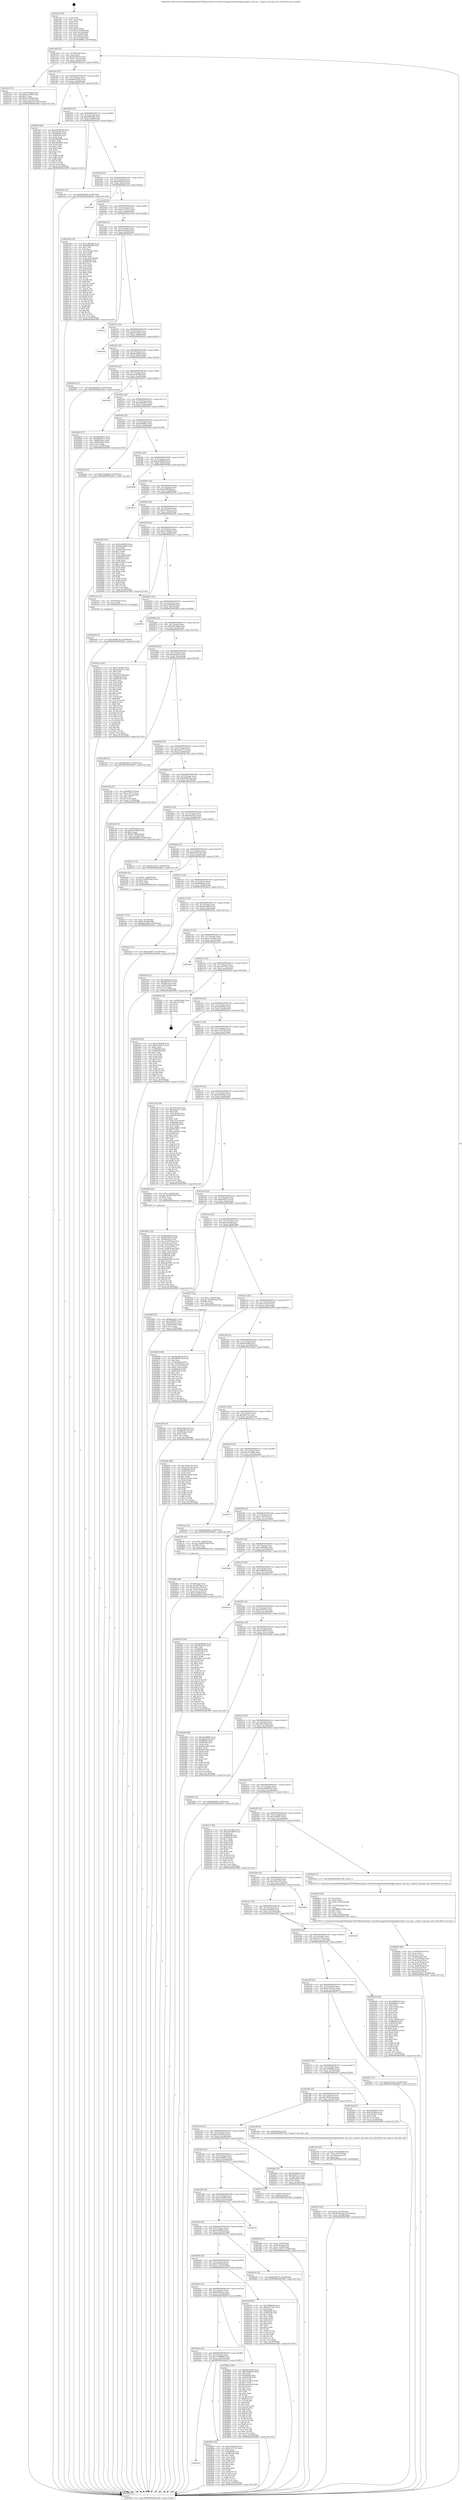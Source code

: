 digraph "0x401eb0" {
  label = "0x401eb0 (/mnt/c/Users/mathe/Desktop/tcc/POCII/binaries/extr_linuxdriversgpudrmamdamdgpuvega10_reg_init.c_vega10_reg_base_init_Final-ollvm.out::main(0))"
  labelloc = "t"
  node[shape=record]

  Entry [label="",width=0.3,height=0.3,shape=circle,fillcolor=black,style=filled]
  "0x401edd" [label="{
     0x401edd [23]\l
     | [instrs]\l
     &nbsp;&nbsp;0x401edd \<+3\>: mov -0x78(%rbp),%eax\l
     &nbsp;&nbsp;0x401ee0 \<+2\>: mov %eax,%ecx\l
     &nbsp;&nbsp;0x401ee2 \<+6\>: sub $0x85c87b13,%ecx\l
     &nbsp;&nbsp;0x401ee8 \<+3\>: mov %eax,-0x7c(%rbp)\l
     &nbsp;&nbsp;0x401eeb \<+3\>: mov %ecx,-0x80(%rbp)\l
     &nbsp;&nbsp;0x401eee \<+6\>: je 0000000000402e1d \<main+0xf6d\>\l
  }"]
  "0x402e1d" [label="{
     0x402e1d [31]\l
     | [instrs]\l
     &nbsp;&nbsp;0x402e1d \<+3\>: mov -0x74(%rbp),%eax\l
     &nbsp;&nbsp;0x402e20 \<+5\>: sub $0x8c1a0f30,%eax\l
     &nbsp;&nbsp;0x402e25 \<+3\>: add $0x1,%eax\l
     &nbsp;&nbsp;0x402e28 \<+5\>: add $0x8c1a0f30,%eax\l
     &nbsp;&nbsp;0x402e2d \<+3\>: mov %eax,-0x74(%rbp)\l
     &nbsp;&nbsp;0x402e30 \<+7\>: movl $0x5b26410e,-0x78(%rbp)\l
     &nbsp;&nbsp;0x402e37 \<+5\>: jmp 0000000000403085 \<main+0x11d5\>\l
  }"]
  "0x401ef4" [label="{
     0x401ef4 [25]\l
     | [instrs]\l
     &nbsp;&nbsp;0x401ef4 \<+5\>: jmp 0000000000401ef9 \<main+0x49\>\l
     &nbsp;&nbsp;0x401ef9 \<+3\>: mov -0x7c(%rbp),%eax\l
     &nbsp;&nbsp;0x401efc \<+5\>: sub $0x8845331b,%eax\l
     &nbsp;&nbsp;0x401f01 \<+6\>: mov %eax,-0x84(%rbp)\l
     &nbsp;&nbsp;0x401f07 \<+6\>: je 00000000004025f9 \<main+0x749\>\l
  }"]
  Exit [label="",width=0.3,height=0.3,shape=circle,fillcolor=black,style=filled,peripheries=2]
  "0x4025f9" [label="{
     0x4025f9 [88]\l
     | [instrs]\l
     &nbsp;&nbsp;0x4025f9 \<+5\>: mov $0xb6566358,%eax\l
     &nbsp;&nbsp;0x4025fe \<+5\>: mov $0xae9140,%ecx\l
     &nbsp;&nbsp;0x402603 \<+7\>: mov 0x4060d4,%edx\l
     &nbsp;&nbsp;0x40260a \<+7\>: mov 0x406108,%esi\l
     &nbsp;&nbsp;0x402611 \<+2\>: mov %edx,%edi\l
     &nbsp;&nbsp;0x402613 \<+6\>: add $0x568a8f4e,%edi\l
     &nbsp;&nbsp;0x402619 \<+3\>: sub $0x1,%edi\l
     &nbsp;&nbsp;0x40261c \<+6\>: sub $0x568a8f4e,%edi\l
     &nbsp;&nbsp;0x402622 \<+3\>: imul %edi,%edx\l
     &nbsp;&nbsp;0x402625 \<+3\>: and $0x1,%edx\l
     &nbsp;&nbsp;0x402628 \<+3\>: cmp $0x0,%edx\l
     &nbsp;&nbsp;0x40262b \<+4\>: sete %r8b\l
     &nbsp;&nbsp;0x40262f \<+3\>: cmp $0xa,%esi\l
     &nbsp;&nbsp;0x402632 \<+4\>: setl %r9b\l
     &nbsp;&nbsp;0x402636 \<+3\>: mov %r8b,%r10b\l
     &nbsp;&nbsp;0x402639 \<+3\>: and %r9b,%r10b\l
     &nbsp;&nbsp;0x40263c \<+3\>: xor %r9b,%r8b\l
     &nbsp;&nbsp;0x40263f \<+3\>: or %r8b,%r10b\l
     &nbsp;&nbsp;0x402642 \<+4\>: test $0x1,%r10b\l
     &nbsp;&nbsp;0x402646 \<+3\>: cmovne %ecx,%eax\l
     &nbsp;&nbsp;0x402649 \<+3\>: mov %eax,-0x78(%rbp)\l
     &nbsp;&nbsp;0x40264c \<+5\>: jmp 0000000000403085 \<main+0x11d5\>\l
  }"]
  "0x401f0d" [label="{
     0x401f0d [25]\l
     | [instrs]\l
     &nbsp;&nbsp;0x401f0d \<+5\>: jmp 0000000000401f12 \<main+0x62\>\l
     &nbsp;&nbsp;0x401f12 \<+3\>: mov -0x7c(%rbp),%eax\l
     &nbsp;&nbsp;0x401f15 \<+5\>: sub $0x8d69c3fb,%eax\l
     &nbsp;&nbsp;0x401f1a \<+6\>: mov %eax,-0x88(%rbp)\l
     &nbsp;&nbsp;0x401f20 \<+6\>: je 0000000000402c9e \<main+0xdee\>\l
  }"]
  "0x402e48" [label="{
     0x402e48 [12]\l
     | [instrs]\l
     &nbsp;&nbsp;0x402e48 \<+7\>: movl $0x30b86742,-0x78(%rbp)\l
     &nbsp;&nbsp;0x402e4f \<+5\>: jmp 0000000000403085 \<main+0x11d5\>\l
  }"]
  "0x402c9e" [label="{
     0x402c9e [12]\l
     | [instrs]\l
     &nbsp;&nbsp;0x402c9e \<+7\>: movl $0x85a44f0,-0x78(%rbp)\l
     &nbsp;&nbsp;0x402ca5 \<+5\>: jmp 0000000000403085 \<main+0x11d5\>\l
  }"]
  "0x401f26" [label="{
     0x401f26 [25]\l
     | [instrs]\l
     &nbsp;&nbsp;0x401f26 \<+5\>: jmp 0000000000401f2b \<main+0x7b\>\l
     &nbsp;&nbsp;0x401f2b \<+3\>: mov -0x7c(%rbp),%eax\l
     &nbsp;&nbsp;0x401f2e \<+5\>: sub $0x8e444e30,%eax\l
     &nbsp;&nbsp;0x401f33 \<+6\>: mov %eax,-0x8c(%rbp)\l
     &nbsp;&nbsp;0x401f39 \<+6\>: je 0000000000402e54 \<main+0xfa4\>\l
  }"]
  "0x402cf5" [label="{
     0x402cf5 [25]\l
     | [instrs]\l
     &nbsp;&nbsp;0x402cf5 \<+7\>: movl $0x0,-0x74(%rbp)\l
     &nbsp;&nbsp;0x402cfc \<+7\>: movl $0x5b26410e,-0x78(%rbp)\l
     &nbsp;&nbsp;0x402d03 \<+6\>: mov %eax,-0x168(%rbp)\l
     &nbsp;&nbsp;0x402d09 \<+5\>: jmp 0000000000403085 \<main+0x11d5\>\l
  }"]
  "0x402e54" [label="{
     0x402e54\l
  }", style=dashed]
  "0x401f3f" [label="{
     0x401f3f [25]\l
     | [instrs]\l
     &nbsp;&nbsp;0x401f3f \<+5\>: jmp 0000000000401f44 \<main+0x94\>\l
     &nbsp;&nbsp;0x401f44 \<+3\>: mov -0x7c(%rbp),%eax\l
     &nbsp;&nbsp;0x401f47 \<+5\>: sub $0x91e37123,%eax\l
     &nbsp;&nbsp;0x401f4c \<+6\>: mov %eax,-0x90(%rbp)\l
     &nbsp;&nbsp;0x401f52 \<+6\>: je 0000000000402c08 \<main+0xd58\>\l
  }"]
  "0x402cde" [label="{
     0x402cde [23]\l
     | [instrs]\l
     &nbsp;&nbsp;0x402cde \<+10\>: movabs $0x4040b6,%rdi\l
     &nbsp;&nbsp;0x402ce8 \<+3\>: mov %eax,-0x70(%rbp)\l
     &nbsp;&nbsp;0x402ceb \<+3\>: mov -0x70(%rbp),%esi\l
     &nbsp;&nbsp;0x402cee \<+2\>: mov $0x0,%al\l
     &nbsp;&nbsp;0x402cf0 \<+5\>: call 0000000000401040 \<printf@plt\>\l
     | [calls]\l
     &nbsp;&nbsp;0x401040 \{1\} (unknown)\l
  }"]
  "0x402c08" [label="{
     0x402c08 [150]\l
     | [instrs]\l
     &nbsp;&nbsp;0x402c08 \<+5\>: mov $0x1cd09ad6,%eax\l
     &nbsp;&nbsp;0x402c0d \<+5\>: mov $0x8d69c3fb,%ecx\l
     &nbsp;&nbsp;0x402c12 \<+2\>: mov $0x1,%dl\l
     &nbsp;&nbsp;0x402c14 \<+2\>: xor %esi,%esi\l
     &nbsp;&nbsp;0x402c16 \<+3\>: mov -0x5c(%rbp),%edi\l
     &nbsp;&nbsp;0x402c19 \<+3\>: mov %esi,%r8d\l
     &nbsp;&nbsp;0x402c1c \<+4\>: sub $0x1,%r8d\l
     &nbsp;&nbsp;0x402c20 \<+3\>: sub %r8d,%edi\l
     &nbsp;&nbsp;0x402c23 \<+3\>: mov %edi,-0x5c(%rbp)\l
     &nbsp;&nbsp;0x402c26 \<+7\>: mov 0x4060d4,%edi\l
     &nbsp;&nbsp;0x402c2d \<+8\>: mov 0x406108,%r8d\l
     &nbsp;&nbsp;0x402c35 \<+3\>: sub $0x1,%esi\l
     &nbsp;&nbsp;0x402c38 \<+3\>: mov %edi,%r9d\l
     &nbsp;&nbsp;0x402c3b \<+3\>: add %esi,%r9d\l
     &nbsp;&nbsp;0x402c3e \<+4\>: imul %r9d,%edi\l
     &nbsp;&nbsp;0x402c42 \<+3\>: and $0x1,%edi\l
     &nbsp;&nbsp;0x402c45 \<+3\>: cmp $0x0,%edi\l
     &nbsp;&nbsp;0x402c48 \<+4\>: sete %r10b\l
     &nbsp;&nbsp;0x402c4c \<+4\>: cmp $0xa,%r8d\l
     &nbsp;&nbsp;0x402c50 \<+4\>: setl %r11b\l
     &nbsp;&nbsp;0x402c54 \<+3\>: mov %r10b,%bl\l
     &nbsp;&nbsp;0x402c57 \<+3\>: xor $0xff,%bl\l
     &nbsp;&nbsp;0x402c5a \<+3\>: mov %r11b,%r14b\l
     &nbsp;&nbsp;0x402c5d \<+4\>: xor $0xff,%r14b\l
     &nbsp;&nbsp;0x402c61 \<+3\>: xor $0x1,%dl\l
     &nbsp;&nbsp;0x402c64 \<+3\>: mov %bl,%r15b\l
     &nbsp;&nbsp;0x402c67 \<+4\>: and $0xff,%r15b\l
     &nbsp;&nbsp;0x402c6b \<+3\>: and %dl,%r10b\l
     &nbsp;&nbsp;0x402c6e \<+3\>: mov %r14b,%r12b\l
     &nbsp;&nbsp;0x402c71 \<+4\>: and $0xff,%r12b\l
     &nbsp;&nbsp;0x402c75 \<+3\>: and %dl,%r11b\l
     &nbsp;&nbsp;0x402c78 \<+3\>: or %r10b,%r15b\l
     &nbsp;&nbsp;0x402c7b \<+3\>: or %r11b,%r12b\l
     &nbsp;&nbsp;0x402c7e \<+3\>: xor %r12b,%r15b\l
     &nbsp;&nbsp;0x402c81 \<+3\>: or %r14b,%bl\l
     &nbsp;&nbsp;0x402c84 \<+3\>: xor $0xff,%bl\l
     &nbsp;&nbsp;0x402c87 \<+3\>: or $0x1,%dl\l
     &nbsp;&nbsp;0x402c8a \<+2\>: and %dl,%bl\l
     &nbsp;&nbsp;0x402c8c \<+3\>: or %bl,%r15b\l
     &nbsp;&nbsp;0x402c8f \<+4\>: test $0x1,%r15b\l
     &nbsp;&nbsp;0x402c93 \<+3\>: cmovne %ecx,%eax\l
     &nbsp;&nbsp;0x402c96 \<+3\>: mov %eax,-0x78(%rbp)\l
     &nbsp;&nbsp;0x402c99 \<+5\>: jmp 0000000000403085 \<main+0x11d5\>\l
  }"]
  "0x401f58" [label="{
     0x401f58 [25]\l
     | [instrs]\l
     &nbsp;&nbsp;0x401f58 \<+5\>: jmp 0000000000401f5d \<main+0xad\>\l
     &nbsp;&nbsp;0x401f5d \<+3\>: mov -0x7c(%rbp),%eax\l
     &nbsp;&nbsp;0x401f60 \<+5\>: sub $0x96ca8256,%eax\l
     &nbsp;&nbsp;0x401f65 \<+6\>: mov %eax,-0x94(%rbp)\l
     &nbsp;&nbsp;0x401f6b \<+6\>: je 0000000000402fca \<main+0x111a\>\l
  }"]
  "0x402453" [label="{
     0x402453\l
  }", style=dashed]
  "0x402fca" [label="{
     0x402fca\l
  }", style=dashed]
  "0x401f71" [label="{
     0x401f71 [25]\l
     | [instrs]\l
     &nbsp;&nbsp;0x401f71 \<+5\>: jmp 0000000000401f76 \<main+0xc6\>\l
     &nbsp;&nbsp;0x401f76 \<+3\>: mov -0x7c(%rbp),%eax\l
     &nbsp;&nbsp;0x401f79 \<+5\>: sub $0x99ca2de5,%eax\l
     &nbsp;&nbsp;0x401f7e \<+6\>: mov %eax,-0x98(%rbp)\l
     &nbsp;&nbsp;0x401f84 \<+6\>: je 00000000004024cb \<main+0x61b\>\l
  }"]
  "0x402bb5" [label="{
     0x402bb5 [83]\l
     | [instrs]\l
     &nbsp;&nbsp;0x402bb5 \<+5\>: mov $0x1cd09ad6,%eax\l
     &nbsp;&nbsp;0x402bba \<+5\>: mov $0x91e37123,%ecx\l
     &nbsp;&nbsp;0x402bbf \<+2\>: xor %edx,%edx\l
     &nbsp;&nbsp;0x402bc1 \<+7\>: mov 0x4060d4,%esi\l
     &nbsp;&nbsp;0x402bc8 \<+7\>: mov 0x406108,%edi\l
     &nbsp;&nbsp;0x402bcf \<+3\>: sub $0x1,%edx\l
     &nbsp;&nbsp;0x402bd2 \<+3\>: mov %esi,%r8d\l
     &nbsp;&nbsp;0x402bd5 \<+3\>: add %edx,%r8d\l
     &nbsp;&nbsp;0x402bd8 \<+4\>: imul %r8d,%esi\l
     &nbsp;&nbsp;0x402bdc \<+3\>: and $0x1,%esi\l
     &nbsp;&nbsp;0x402bdf \<+3\>: cmp $0x0,%esi\l
     &nbsp;&nbsp;0x402be2 \<+4\>: sete %r9b\l
     &nbsp;&nbsp;0x402be6 \<+3\>: cmp $0xa,%edi\l
     &nbsp;&nbsp;0x402be9 \<+4\>: setl %r10b\l
     &nbsp;&nbsp;0x402bed \<+3\>: mov %r9b,%r11b\l
     &nbsp;&nbsp;0x402bf0 \<+3\>: and %r10b,%r11b\l
     &nbsp;&nbsp;0x402bf3 \<+3\>: xor %r10b,%r9b\l
     &nbsp;&nbsp;0x402bf6 \<+3\>: or %r9b,%r11b\l
     &nbsp;&nbsp;0x402bf9 \<+4\>: test $0x1,%r11b\l
     &nbsp;&nbsp;0x402bfd \<+3\>: cmovne %ecx,%eax\l
     &nbsp;&nbsp;0x402c00 \<+3\>: mov %eax,-0x78(%rbp)\l
     &nbsp;&nbsp;0x402c03 \<+5\>: jmp 0000000000403085 \<main+0x11d5\>\l
  }"]
  "0x4024cb" [label="{
     0x4024cb\l
  }", style=dashed]
  "0x401f8a" [label="{
     0x401f8a [25]\l
     | [instrs]\l
     &nbsp;&nbsp;0x401f8a \<+5\>: jmp 0000000000401f8f \<main+0xdf\>\l
     &nbsp;&nbsp;0x401f8f \<+3\>: mov -0x7c(%rbp),%eax\l
     &nbsp;&nbsp;0x401f92 \<+5\>: sub $0x9bada864,%eax\l
     &nbsp;&nbsp;0x401f97 \<+6\>: mov %eax,-0x9c(%rbp)\l
     &nbsp;&nbsp;0x401f9d \<+6\>: je 0000000000402b9d \<main+0xced\>\l
  }"]
  "0x4029d1" [label="{
     0x4029d1 [60]\l
     | [instrs]\l
     &nbsp;&nbsp;0x4029d1 \<+6\>: mov -0x164(%rbp),%ecx\l
     &nbsp;&nbsp;0x4029d7 \<+3\>: imul %eax,%ecx\l
     &nbsp;&nbsp;0x4029da \<+3\>: movslq %ecx,%rdi\l
     &nbsp;&nbsp;0x4029dd \<+4\>: mov -0x50(%rbp),%r8\l
     &nbsp;&nbsp;0x4029e1 \<+4\>: movslq -0x54(%rbp),%r9\l
     &nbsp;&nbsp;0x4029e5 \<+4\>: mov (%r8,%r9,8),%r8\l
     &nbsp;&nbsp;0x4029e9 \<+4\>: movslq -0x5c(%rbp),%r9\l
     &nbsp;&nbsp;0x4029ed \<+4\>: mov (%r8,%r9,8),%r8\l
     &nbsp;&nbsp;0x4029f1 \<+4\>: movslq -0x64(%rbp),%r9\l
     &nbsp;&nbsp;0x4029f5 \<+4\>: mov (%r8,%r9,8),%r8\l
     &nbsp;&nbsp;0x4029f9 \<+4\>: movslq -0x6c(%rbp),%r9\l
     &nbsp;&nbsp;0x4029fd \<+4\>: mov %rdi,(%r8,%r9,8)\l
     &nbsp;&nbsp;0x402a01 \<+7\>: movl $0x637b92cf,-0x78(%rbp)\l
     &nbsp;&nbsp;0x402a08 \<+5\>: jmp 0000000000403085 \<main+0x11d5\>\l
  }"]
  "0x402b9d" [label="{
     0x402b9d [12]\l
     | [instrs]\l
     &nbsp;&nbsp;0x402b9d \<+7\>: movl $0xa8264833,-0x78(%rbp)\l
     &nbsp;&nbsp;0x402ba4 \<+5\>: jmp 0000000000403085 \<main+0x11d5\>\l
  }"]
  "0x401fa3" [label="{
     0x401fa3 [25]\l
     | [instrs]\l
     &nbsp;&nbsp;0x401fa3 \<+5\>: jmp 0000000000401fa8 \<main+0xf8\>\l
     &nbsp;&nbsp;0x401fa8 \<+3\>: mov -0x7c(%rbp),%eax\l
     &nbsp;&nbsp;0x401fab \<+5\>: sub $0xa4e8e3f6,%eax\l
     &nbsp;&nbsp;0x401fb0 \<+6\>: mov %eax,-0xa0(%rbp)\l
     &nbsp;&nbsp;0x401fb6 \<+6\>: je 0000000000402567 \<main+0x6b7\>\l
  }"]
  "0x4029a5" [label="{
     0x4029a5 [44]\l
     | [instrs]\l
     &nbsp;&nbsp;0x4029a5 \<+2\>: xor %ecx,%ecx\l
     &nbsp;&nbsp;0x4029a7 \<+5\>: mov $0x2,%edx\l
     &nbsp;&nbsp;0x4029ac \<+6\>: mov %edx,-0x160(%rbp)\l
     &nbsp;&nbsp;0x4029b2 \<+1\>: cltd\l
     &nbsp;&nbsp;0x4029b3 \<+6\>: mov -0x160(%rbp),%esi\l
     &nbsp;&nbsp;0x4029b9 \<+2\>: idiv %esi\l
     &nbsp;&nbsp;0x4029bb \<+6\>: imul $0xfffffffe,%edx,%edx\l
     &nbsp;&nbsp;0x4029c1 \<+3\>: sub $0x1,%ecx\l
     &nbsp;&nbsp;0x4029c4 \<+2\>: sub %ecx,%edx\l
     &nbsp;&nbsp;0x4029c6 \<+6\>: mov %edx,-0x164(%rbp)\l
     &nbsp;&nbsp;0x4029cc \<+5\>: call 0000000000401160 \<next_i\>\l
     | [calls]\l
     &nbsp;&nbsp;0x401160 \{1\} (/mnt/c/Users/mathe/Desktop/tcc/POCII/binaries/extr_linuxdriversgpudrmamdamdgpuvega10_reg_init.c_vega10_reg_base_init_Final-ollvm.out::next_i)\l
  }"]
  "0x402567" [label="{
     0x402567\l
  }", style=dashed]
  "0x401fbc" [label="{
     0x401fbc [25]\l
     | [instrs]\l
     &nbsp;&nbsp;0x401fbc \<+5\>: jmp 0000000000401fc1 \<main+0x111\>\l
     &nbsp;&nbsp;0x401fc1 \<+3\>: mov -0x7c(%rbp),%eax\l
     &nbsp;&nbsp;0x401fc4 \<+5\>: sub $0xa8264833,%eax\l
     &nbsp;&nbsp;0x401fc9 \<+6\>: mov %eax,-0xa4(%rbp)\l
     &nbsp;&nbsp;0x401fcf \<+6\>: je 0000000000402833 \<main+0x983\>\l
  }"]
  "0x4028f5" [label="{
     0x4028f5 [132]\l
     | [instrs]\l
     &nbsp;&nbsp;0x4028f5 \<+5\>: mov $0x96ca8256,%ecx\l
     &nbsp;&nbsp;0x4028fa \<+5\>: mov $0x62399fce,%edx\l
     &nbsp;&nbsp;0x4028ff \<+4\>: mov -0x50(%rbp),%rdi\l
     &nbsp;&nbsp;0x402903 \<+4\>: movslq -0x54(%rbp),%rsi\l
     &nbsp;&nbsp;0x402907 \<+4\>: mov (%rdi,%rsi,8),%rsi\l
     &nbsp;&nbsp;0x40290b \<+4\>: movslq -0x5c(%rbp),%rdi\l
     &nbsp;&nbsp;0x40290f \<+4\>: mov (%rsi,%rdi,8),%rsi\l
     &nbsp;&nbsp;0x402913 \<+4\>: movslq -0x64(%rbp),%rdi\l
     &nbsp;&nbsp;0x402917 \<+4\>: mov %rax,(%rsi,%rdi,8)\l
     &nbsp;&nbsp;0x40291b \<+7\>: movl $0x0,-0x6c(%rbp)\l
     &nbsp;&nbsp;0x402922 \<+8\>: mov 0x4060d4,%r8d\l
     &nbsp;&nbsp;0x40292a \<+8\>: mov 0x406108,%r9d\l
     &nbsp;&nbsp;0x402932 \<+3\>: mov %r8d,%r10d\l
     &nbsp;&nbsp;0x402935 \<+7\>: add $0xe8425635,%r10d\l
     &nbsp;&nbsp;0x40293c \<+4\>: sub $0x1,%r10d\l
     &nbsp;&nbsp;0x402940 \<+7\>: sub $0xe8425635,%r10d\l
     &nbsp;&nbsp;0x402947 \<+4\>: imul %r10d,%r8d\l
     &nbsp;&nbsp;0x40294b \<+4\>: and $0x1,%r8d\l
     &nbsp;&nbsp;0x40294f \<+4\>: cmp $0x0,%r8d\l
     &nbsp;&nbsp;0x402953 \<+4\>: sete %r11b\l
     &nbsp;&nbsp;0x402957 \<+4\>: cmp $0xa,%r9d\l
     &nbsp;&nbsp;0x40295b \<+3\>: setl %bl\l
     &nbsp;&nbsp;0x40295e \<+3\>: mov %r11b,%r14b\l
     &nbsp;&nbsp;0x402961 \<+3\>: and %bl,%r14b\l
     &nbsp;&nbsp;0x402964 \<+3\>: xor %bl,%r11b\l
     &nbsp;&nbsp;0x402967 \<+3\>: or %r11b,%r14b\l
     &nbsp;&nbsp;0x40296a \<+4\>: test $0x1,%r14b\l
     &nbsp;&nbsp;0x40296e \<+3\>: cmovne %edx,%ecx\l
     &nbsp;&nbsp;0x402971 \<+3\>: mov %ecx,-0x78(%rbp)\l
     &nbsp;&nbsp;0x402974 \<+5\>: jmp 0000000000403085 \<main+0x11d5\>\l
  }"]
  "0x402833" [label="{
     0x402833 [27]\l
     | [instrs]\l
     &nbsp;&nbsp;0x402833 \<+5\>: mov $0xab9269e5,%eax\l
     &nbsp;&nbsp;0x402838 \<+5\>: mov $0x693b62c1,%ecx\l
     &nbsp;&nbsp;0x40283d \<+3\>: mov -0x64(%rbp),%edx\l
     &nbsp;&nbsp;0x402840 \<+3\>: cmp -0x60(%rbp),%edx\l
     &nbsp;&nbsp;0x402843 \<+3\>: cmovl %ecx,%eax\l
     &nbsp;&nbsp;0x402846 \<+3\>: mov %eax,-0x78(%rbp)\l
     &nbsp;&nbsp;0x402849 \<+5\>: jmp 0000000000403085 \<main+0x11d5\>\l
  }"]
  "0x401fd5" [label="{
     0x401fd5 [25]\l
     | [instrs]\l
     &nbsp;&nbsp;0x401fd5 \<+5\>: jmp 0000000000401fda \<main+0x12a\>\l
     &nbsp;&nbsp;0x401fda \<+3\>: mov -0x7c(%rbp),%eax\l
     &nbsp;&nbsp;0x401fdd \<+5\>: sub $0xab9269e5,%eax\l
     &nbsp;&nbsp;0x401fe2 \<+6\>: mov %eax,-0xa8(%rbp)\l
     &nbsp;&nbsp;0x401fe8 \<+6\>: je 0000000000402ba9 \<main+0xcf9\>\l
  }"]
  "0x40243a" [label="{
     0x40243a [25]\l
     | [instrs]\l
     &nbsp;&nbsp;0x40243a \<+5\>: jmp 000000000040243f \<main+0x58f\>\l
     &nbsp;&nbsp;0x40243f \<+3\>: mov -0x7c(%rbp),%eax\l
     &nbsp;&nbsp;0x402442 \<+5\>: sub $0x752db984,%eax\l
     &nbsp;&nbsp;0x402447 \<+6\>: mov %eax,-0x15c(%rbp)\l
     &nbsp;&nbsp;0x40244d \<+6\>: je 0000000000402bb5 \<main+0xd05\>\l
  }"]
  "0x402ba9" [label="{
     0x402ba9 [12]\l
     | [instrs]\l
     &nbsp;&nbsp;0x402ba9 \<+7\>: movl $0x752db984,-0x78(%rbp)\l
     &nbsp;&nbsp;0x402bb0 \<+5\>: jmp 0000000000403085 \<main+0x11d5\>\l
  }"]
  "0x401fee" [label="{
     0x401fee [25]\l
     | [instrs]\l
     &nbsp;&nbsp;0x401fee \<+5\>: jmp 0000000000401ff3 \<main+0x143\>\l
     &nbsp;&nbsp;0x401ff3 \<+3\>: mov -0x7c(%rbp),%eax\l
     &nbsp;&nbsp;0x401ff6 \<+5\>: sub $0xadc98db8,%eax\l
     &nbsp;&nbsp;0x401ffb \<+6\>: mov %eax,-0xac(%rbp)\l
     &nbsp;&nbsp;0x402001 \<+6\>: je 000000000040306b \<main+0x11bb\>\l
  }"]
  "0x40284e" [label="{
     0x40284e [144]\l
     | [instrs]\l
     &nbsp;&nbsp;0x40284e \<+5\>: mov $0x96ca8256,%eax\l
     &nbsp;&nbsp;0x402853 \<+5\>: mov $0xed4405a0,%ecx\l
     &nbsp;&nbsp;0x402858 \<+2\>: mov $0x1,%dl\l
     &nbsp;&nbsp;0x40285a \<+7\>: mov 0x4060d4,%esi\l
     &nbsp;&nbsp;0x402861 \<+7\>: mov 0x406108,%edi\l
     &nbsp;&nbsp;0x402868 \<+3\>: mov %esi,%r8d\l
     &nbsp;&nbsp;0x40286b \<+7\>: sub $0x1eacc4c8,%r8d\l
     &nbsp;&nbsp;0x402872 \<+4\>: sub $0x1,%r8d\l
     &nbsp;&nbsp;0x402876 \<+7\>: add $0x1eacc4c8,%r8d\l
     &nbsp;&nbsp;0x40287d \<+4\>: imul %r8d,%esi\l
     &nbsp;&nbsp;0x402881 \<+3\>: and $0x1,%esi\l
     &nbsp;&nbsp;0x402884 \<+3\>: cmp $0x0,%esi\l
     &nbsp;&nbsp;0x402887 \<+4\>: sete %r9b\l
     &nbsp;&nbsp;0x40288b \<+3\>: cmp $0xa,%edi\l
     &nbsp;&nbsp;0x40288e \<+4\>: setl %r10b\l
     &nbsp;&nbsp;0x402892 \<+3\>: mov %r9b,%r11b\l
     &nbsp;&nbsp;0x402895 \<+4\>: xor $0xff,%r11b\l
     &nbsp;&nbsp;0x402899 \<+3\>: mov %r10b,%bl\l
     &nbsp;&nbsp;0x40289c \<+3\>: xor $0xff,%bl\l
     &nbsp;&nbsp;0x40289f \<+3\>: xor $0x1,%dl\l
     &nbsp;&nbsp;0x4028a2 \<+3\>: mov %r11b,%r14b\l
     &nbsp;&nbsp;0x4028a5 \<+4\>: and $0xff,%r14b\l
     &nbsp;&nbsp;0x4028a9 \<+3\>: and %dl,%r9b\l
     &nbsp;&nbsp;0x4028ac \<+3\>: mov %bl,%r15b\l
     &nbsp;&nbsp;0x4028af \<+4\>: and $0xff,%r15b\l
     &nbsp;&nbsp;0x4028b3 \<+3\>: and %dl,%r10b\l
     &nbsp;&nbsp;0x4028b6 \<+3\>: or %r9b,%r14b\l
     &nbsp;&nbsp;0x4028b9 \<+3\>: or %r10b,%r15b\l
     &nbsp;&nbsp;0x4028bc \<+3\>: xor %r15b,%r14b\l
     &nbsp;&nbsp;0x4028bf \<+3\>: or %bl,%r11b\l
     &nbsp;&nbsp;0x4028c2 \<+4\>: xor $0xff,%r11b\l
     &nbsp;&nbsp;0x4028c6 \<+3\>: or $0x1,%dl\l
     &nbsp;&nbsp;0x4028c9 \<+3\>: and %dl,%r11b\l
     &nbsp;&nbsp;0x4028cc \<+3\>: or %r11b,%r14b\l
     &nbsp;&nbsp;0x4028cf \<+4\>: test $0x1,%r14b\l
     &nbsp;&nbsp;0x4028d3 \<+3\>: cmovne %ecx,%eax\l
     &nbsp;&nbsp;0x4028d6 \<+3\>: mov %eax,-0x78(%rbp)\l
     &nbsp;&nbsp;0x4028d9 \<+5\>: jmp 0000000000403085 \<main+0x11d5\>\l
  }"]
  "0x40306b" [label="{
     0x40306b\l
  }", style=dashed]
  "0x402007" [label="{
     0x402007 [25]\l
     | [instrs]\l
     &nbsp;&nbsp;0x402007 \<+5\>: jmp 000000000040200c \<main+0x15c\>\l
     &nbsp;&nbsp;0x40200c \<+3\>: mov -0x7c(%rbp),%eax\l
     &nbsp;&nbsp;0x40200f \<+5\>: sub $0xb10ff4af,%eax\l
     &nbsp;&nbsp;0x402014 \<+6\>: mov %eax,-0xb0(%rbp)\l
     &nbsp;&nbsp;0x40201a \<+6\>: je 0000000000402478 \<main+0x5c8\>\l
  }"]
  "0x402421" [label="{
     0x402421 [25]\l
     | [instrs]\l
     &nbsp;&nbsp;0x402421 \<+5\>: jmp 0000000000402426 \<main+0x576\>\l
     &nbsp;&nbsp;0x402426 \<+3\>: mov -0x7c(%rbp),%eax\l
     &nbsp;&nbsp;0x402429 \<+5\>: sub $0x693b62c1,%eax\l
     &nbsp;&nbsp;0x40242e \<+6\>: mov %eax,-0x158(%rbp)\l
     &nbsp;&nbsp;0x402434 \<+6\>: je 000000000040284e \<main+0x99e\>\l
  }"]
  "0x402478" [label="{
     0x402478\l
  }", style=dashed]
  "0x402020" [label="{
     0x402020 [25]\l
     | [instrs]\l
     &nbsp;&nbsp;0x402020 \<+5\>: jmp 0000000000402025 \<main+0x175\>\l
     &nbsp;&nbsp;0x402025 \<+3\>: mov -0x7c(%rbp),%eax\l
     &nbsp;&nbsp;0x402028 \<+5\>: sub $0xb118e2c5,%eax\l
     &nbsp;&nbsp;0x40202d \<+6\>: mov %eax,-0xb4(%rbp)\l
     &nbsp;&nbsp;0x402033 \<+6\>: je 0000000000402b38 \<main+0xc88\>\l
  }"]
  "0x402a0d" [label="{
     0x402a0d [83]\l
     | [instrs]\l
     &nbsp;&nbsp;0x402a0d \<+5\>: mov $0x249fb54b,%eax\l
     &nbsp;&nbsp;0x402a12 \<+5\>: mov $0x4da770e1,%ecx\l
     &nbsp;&nbsp;0x402a17 \<+2\>: xor %edx,%edx\l
     &nbsp;&nbsp;0x402a19 \<+7\>: mov 0x4060d4,%esi\l
     &nbsp;&nbsp;0x402a20 \<+7\>: mov 0x406108,%edi\l
     &nbsp;&nbsp;0x402a27 \<+3\>: sub $0x1,%edx\l
     &nbsp;&nbsp;0x402a2a \<+3\>: mov %esi,%r8d\l
     &nbsp;&nbsp;0x402a2d \<+3\>: add %edx,%r8d\l
     &nbsp;&nbsp;0x402a30 \<+4\>: imul %r8d,%esi\l
     &nbsp;&nbsp;0x402a34 \<+3\>: and $0x1,%esi\l
     &nbsp;&nbsp;0x402a37 \<+3\>: cmp $0x0,%esi\l
     &nbsp;&nbsp;0x402a3a \<+4\>: sete %r9b\l
     &nbsp;&nbsp;0x402a3e \<+3\>: cmp $0xa,%edi\l
     &nbsp;&nbsp;0x402a41 \<+4\>: setl %r10b\l
     &nbsp;&nbsp;0x402a45 \<+3\>: mov %r9b,%r11b\l
     &nbsp;&nbsp;0x402a48 \<+3\>: and %r10b,%r11b\l
     &nbsp;&nbsp;0x402a4b \<+3\>: xor %r10b,%r9b\l
     &nbsp;&nbsp;0x402a4e \<+3\>: or %r9b,%r11b\l
     &nbsp;&nbsp;0x402a51 \<+4\>: test $0x1,%r11b\l
     &nbsp;&nbsp;0x402a55 \<+3\>: cmovne %ecx,%eax\l
     &nbsp;&nbsp;0x402a58 \<+3\>: mov %eax,-0x78(%rbp)\l
     &nbsp;&nbsp;0x402a5b \<+5\>: jmp 0000000000403085 \<main+0x11d5\>\l
  }"]
  "0x402b38" [label="{
     0x402b38 [101]\l
     | [instrs]\l
     &nbsp;&nbsp;0x402b38 \<+5\>: mov $0x3c80dd36,%eax\l
     &nbsp;&nbsp;0x402b3d \<+5\>: mov $0x9bada864,%ecx\l
     &nbsp;&nbsp;0x402b42 \<+2\>: xor %edx,%edx\l
     &nbsp;&nbsp;0x402b44 \<+3\>: mov -0x64(%rbp),%esi\l
     &nbsp;&nbsp;0x402b47 \<+3\>: sub $0x1,%edx\l
     &nbsp;&nbsp;0x402b4a \<+2\>: sub %edx,%esi\l
     &nbsp;&nbsp;0x402b4c \<+3\>: mov %esi,-0x64(%rbp)\l
     &nbsp;&nbsp;0x402b4f \<+7\>: mov 0x4060d4,%edx\l
     &nbsp;&nbsp;0x402b56 \<+7\>: mov 0x406108,%esi\l
     &nbsp;&nbsp;0x402b5d \<+2\>: mov %edx,%edi\l
     &nbsp;&nbsp;0x402b5f \<+6\>: add $0x8716b019,%edi\l
     &nbsp;&nbsp;0x402b65 \<+3\>: sub $0x1,%edi\l
     &nbsp;&nbsp;0x402b68 \<+6\>: sub $0x8716b019,%edi\l
     &nbsp;&nbsp;0x402b6e \<+3\>: imul %edi,%edx\l
     &nbsp;&nbsp;0x402b71 \<+3\>: and $0x1,%edx\l
     &nbsp;&nbsp;0x402b74 \<+3\>: cmp $0x0,%edx\l
     &nbsp;&nbsp;0x402b77 \<+4\>: sete %r8b\l
     &nbsp;&nbsp;0x402b7b \<+3\>: cmp $0xa,%esi\l
     &nbsp;&nbsp;0x402b7e \<+4\>: setl %r9b\l
     &nbsp;&nbsp;0x402b82 \<+3\>: mov %r8b,%r10b\l
     &nbsp;&nbsp;0x402b85 \<+3\>: and %r9b,%r10b\l
     &nbsp;&nbsp;0x402b88 \<+3\>: xor %r9b,%r8b\l
     &nbsp;&nbsp;0x402b8b \<+3\>: or %r8b,%r10b\l
     &nbsp;&nbsp;0x402b8e \<+4\>: test $0x1,%r10b\l
     &nbsp;&nbsp;0x402b92 \<+3\>: cmovne %ecx,%eax\l
     &nbsp;&nbsp;0x402b95 \<+3\>: mov %eax,-0x78(%rbp)\l
     &nbsp;&nbsp;0x402b98 \<+5\>: jmp 0000000000403085 \<main+0x11d5\>\l
  }"]
  "0x402039" [label="{
     0x402039 [25]\l
     | [instrs]\l
     &nbsp;&nbsp;0x402039 \<+5\>: jmp 000000000040203e \<main+0x18e\>\l
     &nbsp;&nbsp;0x40203e \<+3\>: mov -0x7c(%rbp),%eax\l
     &nbsp;&nbsp;0x402041 \<+5\>: sub $0xb510be0d,%eax\l
     &nbsp;&nbsp;0x402046 \<+6\>: mov %eax,-0xb8(%rbp)\l
     &nbsp;&nbsp;0x40204c \<+6\>: je 0000000000402e3c \<main+0xf8c\>\l
  }"]
  "0x402408" [label="{
     0x402408 [25]\l
     | [instrs]\l
     &nbsp;&nbsp;0x402408 \<+5\>: jmp 000000000040240d \<main+0x55d\>\l
     &nbsp;&nbsp;0x40240d \<+3\>: mov -0x7c(%rbp),%eax\l
     &nbsp;&nbsp;0x402410 \<+5\>: sub $0x637b92cf,%eax\l
     &nbsp;&nbsp;0x402415 \<+6\>: mov %eax,-0x154(%rbp)\l
     &nbsp;&nbsp;0x40241b \<+6\>: je 0000000000402a0d \<main+0xb5d\>\l
  }"]
  "0x402e3c" [label="{
     0x402e3c [12]\l
     | [instrs]\l
     &nbsp;&nbsp;0x402e3c \<+4\>: mov -0x50(%rbp),%rax\l
     &nbsp;&nbsp;0x402e40 \<+3\>: mov %rax,%rdi\l
     &nbsp;&nbsp;0x402e43 \<+5\>: call 0000000000401030 \<free@plt\>\l
     | [calls]\l
     &nbsp;&nbsp;0x401030 \{1\} (unknown)\l
  }"]
  "0x402052" [label="{
     0x402052 [25]\l
     | [instrs]\l
     &nbsp;&nbsp;0x402052 \<+5\>: jmp 0000000000402057 \<main+0x1a7\>\l
     &nbsp;&nbsp;0x402057 \<+3\>: mov -0x7c(%rbp),%eax\l
     &nbsp;&nbsp;0x40205a \<+5\>: sub $0xb6566358,%eax\l
     &nbsp;&nbsp;0x40205f \<+6\>: mov %eax,-0xbc(%rbp)\l
     &nbsp;&nbsp;0x402065 \<+6\>: je 0000000000402f88 \<main+0x10d8\>\l
  }"]
  "0x402979" [label="{
     0x402979 [12]\l
     | [instrs]\l
     &nbsp;&nbsp;0x402979 \<+7\>: movl $0xfa3b877f,-0x78(%rbp)\l
     &nbsp;&nbsp;0x402980 \<+5\>: jmp 0000000000403085 \<main+0x11d5\>\l
  }"]
  "0x402f88" [label="{
     0x402f88\l
  }", style=dashed]
  "0x40206b" [label="{
     0x40206b [25]\l
     | [instrs]\l
     &nbsp;&nbsp;0x40206b \<+5\>: jmp 0000000000402070 \<main+0x1c0\>\l
     &nbsp;&nbsp;0x402070 \<+3\>: mov -0x7c(%rbp),%eax\l
     &nbsp;&nbsp;0x402073 \<+5\>: sub $0xba873d69,%eax\l
     &nbsp;&nbsp;0x402078 \<+6\>: mov %eax,-0xc0(%rbp)\l
     &nbsp;&nbsp;0x40207e \<+6\>: je 0000000000402ec4 \<main+0x1014\>\l
  }"]
  "0x4023ef" [label="{
     0x4023ef [25]\l
     | [instrs]\l
     &nbsp;&nbsp;0x4023ef \<+5\>: jmp 00000000004023f4 \<main+0x544\>\l
     &nbsp;&nbsp;0x4023f4 \<+3\>: mov -0x7c(%rbp),%eax\l
     &nbsp;&nbsp;0x4023f7 \<+5\>: sub $0x62399fce,%eax\l
     &nbsp;&nbsp;0x4023fc \<+6\>: mov %eax,-0x150(%rbp)\l
     &nbsp;&nbsp;0x402402 \<+6\>: je 0000000000402979 \<main+0xac9\>\l
  }"]
  "0x402ec4" [label="{
     0x402ec4 [141]\l
     | [instrs]\l
     &nbsp;&nbsp;0x402ec4 \<+5\>: mov $0x153e3f6c,%eax\l
     &nbsp;&nbsp;0x402ec9 \<+5\>: mov $0x4e293141,%ecx\l
     &nbsp;&nbsp;0x402ece \<+2\>: mov $0x1,%dl\l
     &nbsp;&nbsp;0x402ed0 \<+2\>: xor %esi,%esi\l
     &nbsp;&nbsp;0x402ed2 \<+7\>: movl $0x0,-0x30(%rbp)\l
     &nbsp;&nbsp;0x402ed9 \<+7\>: mov 0x4060d4,%edi\l
     &nbsp;&nbsp;0x402ee0 \<+8\>: mov 0x406108,%r8d\l
     &nbsp;&nbsp;0x402ee8 \<+3\>: sub $0x1,%esi\l
     &nbsp;&nbsp;0x402eeb \<+3\>: mov %edi,%r9d\l
     &nbsp;&nbsp;0x402eee \<+3\>: add %esi,%r9d\l
     &nbsp;&nbsp;0x402ef1 \<+4\>: imul %r9d,%edi\l
     &nbsp;&nbsp;0x402ef5 \<+3\>: and $0x1,%edi\l
     &nbsp;&nbsp;0x402ef8 \<+3\>: cmp $0x0,%edi\l
     &nbsp;&nbsp;0x402efb \<+4\>: sete %r10b\l
     &nbsp;&nbsp;0x402eff \<+4\>: cmp $0xa,%r8d\l
     &nbsp;&nbsp;0x402f03 \<+4\>: setl %r11b\l
     &nbsp;&nbsp;0x402f07 \<+3\>: mov %r10b,%bl\l
     &nbsp;&nbsp;0x402f0a \<+3\>: xor $0xff,%bl\l
     &nbsp;&nbsp;0x402f0d \<+3\>: mov %r11b,%r14b\l
     &nbsp;&nbsp;0x402f10 \<+4\>: xor $0xff,%r14b\l
     &nbsp;&nbsp;0x402f14 \<+3\>: xor $0x0,%dl\l
     &nbsp;&nbsp;0x402f17 \<+3\>: mov %bl,%r15b\l
     &nbsp;&nbsp;0x402f1a \<+4\>: and $0x0,%r15b\l
     &nbsp;&nbsp;0x402f1e \<+3\>: and %dl,%r10b\l
     &nbsp;&nbsp;0x402f21 \<+3\>: mov %r14b,%r12b\l
     &nbsp;&nbsp;0x402f24 \<+4\>: and $0x0,%r12b\l
     &nbsp;&nbsp;0x402f28 \<+3\>: and %dl,%r11b\l
     &nbsp;&nbsp;0x402f2b \<+3\>: or %r10b,%r15b\l
     &nbsp;&nbsp;0x402f2e \<+3\>: or %r11b,%r12b\l
     &nbsp;&nbsp;0x402f31 \<+3\>: xor %r12b,%r15b\l
     &nbsp;&nbsp;0x402f34 \<+3\>: or %r14b,%bl\l
     &nbsp;&nbsp;0x402f37 \<+3\>: xor $0xff,%bl\l
     &nbsp;&nbsp;0x402f3a \<+3\>: or $0x0,%dl\l
     &nbsp;&nbsp;0x402f3d \<+2\>: and %dl,%bl\l
     &nbsp;&nbsp;0x402f3f \<+3\>: or %bl,%r15b\l
     &nbsp;&nbsp;0x402f42 \<+4\>: test $0x1,%r15b\l
     &nbsp;&nbsp;0x402f46 \<+3\>: cmovne %ecx,%eax\l
     &nbsp;&nbsp;0x402f49 \<+3\>: mov %eax,-0x78(%rbp)\l
     &nbsp;&nbsp;0x402f4c \<+5\>: jmp 0000000000403085 \<main+0x11d5\>\l
  }"]
  "0x402084" [label="{
     0x402084 [25]\l
     | [instrs]\l
     &nbsp;&nbsp;0x402084 \<+5\>: jmp 0000000000402089 \<main+0x1d9\>\l
     &nbsp;&nbsp;0x402089 \<+3\>: mov -0x7c(%rbp),%eax\l
     &nbsp;&nbsp;0x40208c \<+5\>: sub $0xbfede421,%eax\l
     &nbsp;&nbsp;0x402091 \<+6\>: mov %eax,-0xc4(%rbp)\l
     &nbsp;&nbsp;0x402097 \<+6\>: je 0000000000402ad9 \<main+0xc29\>\l
  }"]
  "0x402f70" [label="{
     0x402f70\l
  }", style=dashed]
  "0x402ad9" [label="{
     0x402ad9 [12]\l
     | [instrs]\l
     &nbsp;&nbsp;0x402ad9 \<+7\>: movl $0xe9b1fb5d,-0x78(%rbp)\l
     &nbsp;&nbsp;0x402ae0 \<+5\>: jmp 0000000000403085 \<main+0x11d5\>\l
  }"]
  "0x40209d" [label="{
     0x40209d [25]\l
     | [instrs]\l
     &nbsp;&nbsp;0x40209d \<+5\>: jmp 00000000004020a2 \<main+0x1f2\>\l
     &nbsp;&nbsp;0x4020a2 \<+3\>: mov -0x7c(%rbp),%eax\l
     &nbsp;&nbsp;0x4020a5 \<+5\>: sub $0xd4aee777,%eax\l
     &nbsp;&nbsp;0x4020aa \<+6\>: mov %eax,-0xc8(%rbp)\l
     &nbsp;&nbsp;0x4020b0 \<+6\>: je 00000000004027da \<main+0x92a\>\l
  }"]
  "0x40280c" [label="{
     0x40280c [39]\l
     | [instrs]\l
     &nbsp;&nbsp;0x40280c \<+4\>: mov -0x50(%rbp),%rdi\l
     &nbsp;&nbsp;0x402810 \<+4\>: movslq -0x54(%rbp),%rcx\l
     &nbsp;&nbsp;0x402814 \<+4\>: mov (%rdi,%rcx,8),%rcx\l
     &nbsp;&nbsp;0x402818 \<+4\>: movslq -0x5c(%rbp),%rdi\l
     &nbsp;&nbsp;0x40281c \<+4\>: mov %rax,(%rcx,%rdi,8)\l
     &nbsp;&nbsp;0x402820 \<+7\>: movl $0x0,-0x64(%rbp)\l
     &nbsp;&nbsp;0x402827 \<+7\>: movl $0xa8264833,-0x78(%rbp)\l
     &nbsp;&nbsp;0x40282e \<+5\>: jmp 0000000000403085 \<main+0x11d5\>\l
  }"]
  "0x4027da" [label="{
     0x4027da [27]\l
     | [instrs]\l
     &nbsp;&nbsp;0x4027da \<+5\>: mov $0xf4837a3,%eax\l
     &nbsp;&nbsp;0x4027df \<+5\>: mov $0x1c7f371f,%ecx\l
     &nbsp;&nbsp;0x4027e4 \<+3\>: mov -0x21(%rbp),%dl\l
     &nbsp;&nbsp;0x4027e7 \<+3\>: test $0x1,%dl\l
     &nbsp;&nbsp;0x4027ea \<+3\>: cmovne %ecx,%eax\l
     &nbsp;&nbsp;0x4027ed \<+3\>: mov %eax,-0x78(%rbp)\l
     &nbsp;&nbsp;0x4027f0 \<+5\>: jmp 0000000000403085 \<main+0x11d5\>\l
  }"]
  "0x4020b6" [label="{
     0x4020b6 [25]\l
     | [instrs]\l
     &nbsp;&nbsp;0x4020b6 \<+5\>: jmp 00000000004020bb \<main+0x20b\>\l
     &nbsp;&nbsp;0x4020bb \<+3\>: mov -0x7c(%rbp),%eax\l
     &nbsp;&nbsp;0x4020be \<+5\>: sub $0xd82be9da,%eax\l
     &nbsp;&nbsp;0x4020c3 \<+6\>: mov %eax,-0xcc(%rbp)\l
     &nbsp;&nbsp;0x4020c9 \<+6\>: je 0000000000402cb6 \<main+0xe06\>\l
  }"]
  "0x402668" [label="{
     0x402668 [106]\l
     | [instrs]\l
     &nbsp;&nbsp;0x402668 \<+5\>: mov $0xb6566358,%ecx\l
     &nbsp;&nbsp;0x40266d \<+5\>: mov $0x2981d748,%edx\l
     &nbsp;&nbsp;0x402672 \<+2\>: xor %esi,%esi\l
     &nbsp;&nbsp;0x402674 \<+4\>: mov -0x50(%rbp),%rdi\l
     &nbsp;&nbsp;0x402678 \<+4\>: movslq -0x54(%rbp),%r8\l
     &nbsp;&nbsp;0x40267c \<+4\>: mov %rax,(%rdi,%r8,8)\l
     &nbsp;&nbsp;0x402680 \<+7\>: movl $0x0,-0x5c(%rbp)\l
     &nbsp;&nbsp;0x402687 \<+8\>: mov 0x4060d4,%r9d\l
     &nbsp;&nbsp;0x40268f \<+8\>: mov 0x406108,%r10d\l
     &nbsp;&nbsp;0x402697 \<+3\>: sub $0x1,%esi\l
     &nbsp;&nbsp;0x40269a \<+3\>: mov %r9d,%r11d\l
     &nbsp;&nbsp;0x40269d \<+3\>: add %esi,%r11d\l
     &nbsp;&nbsp;0x4026a0 \<+4\>: imul %r11d,%r9d\l
     &nbsp;&nbsp;0x4026a4 \<+4\>: and $0x1,%r9d\l
     &nbsp;&nbsp;0x4026a8 \<+4\>: cmp $0x0,%r9d\l
     &nbsp;&nbsp;0x4026ac \<+3\>: sete %bl\l
     &nbsp;&nbsp;0x4026af \<+4\>: cmp $0xa,%r10d\l
     &nbsp;&nbsp;0x4026b3 \<+4\>: setl %r14b\l
     &nbsp;&nbsp;0x4026b7 \<+3\>: mov %bl,%r15b\l
     &nbsp;&nbsp;0x4026ba \<+3\>: and %r14b,%r15b\l
     &nbsp;&nbsp;0x4026bd \<+3\>: xor %r14b,%bl\l
     &nbsp;&nbsp;0x4026c0 \<+3\>: or %bl,%r15b\l
     &nbsp;&nbsp;0x4026c3 \<+4\>: test $0x1,%r15b\l
     &nbsp;&nbsp;0x4026c7 \<+3\>: cmovne %edx,%ecx\l
     &nbsp;&nbsp;0x4026ca \<+3\>: mov %ecx,-0x78(%rbp)\l
     &nbsp;&nbsp;0x4026cd \<+5\>: jmp 0000000000403085 \<main+0x11d5\>\l
  }"]
  "0x402cb6" [label="{
     0x402cb6 [31]\l
     | [instrs]\l
     &nbsp;&nbsp;0x402cb6 \<+3\>: mov -0x54(%rbp),%eax\l
     &nbsp;&nbsp;0x402cb9 \<+5\>: add $0xf4150b36,%eax\l
     &nbsp;&nbsp;0x402cbe \<+3\>: add $0x1,%eax\l
     &nbsp;&nbsp;0x402cc1 \<+5\>: sub $0xf4150b36,%eax\l
     &nbsp;&nbsp;0x402cc6 \<+3\>: mov %eax,-0x54(%rbp)\l
     &nbsp;&nbsp;0x402cc9 \<+7\>: movl $0xdfea9806,-0x78(%rbp)\l
     &nbsp;&nbsp;0x402cd0 \<+5\>: jmp 0000000000403085 \<main+0x11d5\>\l
  }"]
  "0x4020cf" [label="{
     0x4020cf [25]\l
     | [instrs]\l
     &nbsp;&nbsp;0x4020cf \<+5\>: jmp 00000000004020d4 \<main+0x224\>\l
     &nbsp;&nbsp;0x4020d4 \<+3\>: mov -0x7c(%rbp),%eax\l
     &nbsp;&nbsp;0x4020d7 \<+5\>: sub $0xdabcf524,%eax\l
     &nbsp;&nbsp;0x4020dc \<+6\>: mov %eax,-0xd0(%rbp)\l
     &nbsp;&nbsp;0x4020e2 \<+6\>: je 0000000000402e11 \<main+0xf61\>\l
  }"]
  "0x4025c7" [label="{
     0x4025c7 [23]\l
     | [instrs]\l
     &nbsp;&nbsp;0x4025c7 \<+4\>: mov %rax,-0x50(%rbp)\l
     &nbsp;&nbsp;0x4025cb \<+7\>: movl $0x0,-0x54(%rbp)\l
     &nbsp;&nbsp;0x4025d2 \<+7\>: movl $0xdfea9806,-0x78(%rbp)\l
     &nbsp;&nbsp;0x4025d9 \<+5\>: jmp 0000000000403085 \<main+0x11d5\>\l
  }"]
  "0x402e11" [label="{
     0x402e11 [12]\l
     | [instrs]\l
     &nbsp;&nbsp;0x402e11 \<+7\>: movl $0x85c87b13,-0x78(%rbp)\l
     &nbsp;&nbsp;0x402e18 \<+5\>: jmp 0000000000403085 \<main+0x11d5\>\l
  }"]
  "0x4020e8" [label="{
     0x4020e8 [25]\l
     | [instrs]\l
     &nbsp;&nbsp;0x4020e8 \<+5\>: jmp 00000000004020ed \<main+0x23d\>\l
     &nbsp;&nbsp;0x4020ed \<+3\>: mov -0x7c(%rbp),%eax\l
     &nbsp;&nbsp;0x4020f0 \<+5\>: sub $0xdd3d6118,%eax\l
     &nbsp;&nbsp;0x4020f5 \<+6\>: mov %eax,-0xd4(%rbp)\l
     &nbsp;&nbsp;0x4020fb \<+6\>: je 00000000004025b0 \<main+0x700\>\l
  }"]
  "0x402580" [label="{
     0x402580 [21]\l
     | [instrs]\l
     &nbsp;&nbsp;0x402580 \<+3\>: mov %eax,-0x44(%rbp)\l
     &nbsp;&nbsp;0x402583 \<+3\>: mov -0x44(%rbp),%eax\l
     &nbsp;&nbsp;0x402586 \<+3\>: mov %eax,-0x28(%rbp)\l
     &nbsp;&nbsp;0x402589 \<+7\>: movl $0x12c4c41,-0x78(%rbp)\l
     &nbsp;&nbsp;0x402590 \<+5\>: jmp 0000000000403085 \<main+0x11d5\>\l
  }"]
  "0x4025b0" [label="{
     0x4025b0 [23]\l
     | [instrs]\l
     &nbsp;&nbsp;0x4025b0 \<+7\>: movl $0x1,-0x48(%rbp)\l
     &nbsp;&nbsp;0x4025b7 \<+4\>: movslq -0x48(%rbp),%rax\l
     &nbsp;&nbsp;0x4025bb \<+4\>: shl $0x3,%rax\l
     &nbsp;&nbsp;0x4025bf \<+3\>: mov %rax,%rdi\l
     &nbsp;&nbsp;0x4025c2 \<+5\>: call 0000000000401050 \<malloc@plt\>\l
     | [calls]\l
     &nbsp;&nbsp;0x401050 \{1\} (unknown)\l
  }"]
  "0x402101" [label="{
     0x402101 [25]\l
     | [instrs]\l
     &nbsp;&nbsp;0x402101 \<+5\>: jmp 0000000000402106 \<main+0x256\>\l
     &nbsp;&nbsp;0x402106 \<+3\>: mov -0x7c(%rbp),%eax\l
     &nbsp;&nbsp;0x402109 \<+5\>: sub $0xdfddbecc,%eax\l
     &nbsp;&nbsp;0x40210e \<+6\>: mov %eax,-0xd8(%rbp)\l
     &nbsp;&nbsp;0x402114 \<+6\>: je 0000000000402acd \<main+0xc1d\>\l
  }"]
  "0x4023d6" [label="{
     0x4023d6 [25]\l
     | [instrs]\l
     &nbsp;&nbsp;0x4023d6 \<+5\>: jmp 00000000004023db \<main+0x52b\>\l
     &nbsp;&nbsp;0x4023db \<+3\>: mov -0x7c(%rbp),%eax\l
     &nbsp;&nbsp;0x4023de \<+5\>: sub $0x5e023b59,%eax\l
     &nbsp;&nbsp;0x4023e3 \<+6\>: mov %eax,-0x14c(%rbp)\l
     &nbsp;&nbsp;0x4023e9 \<+6\>: je 0000000000402f70 \<main+0x10c0\>\l
  }"]
  "0x402acd" [label="{
     0x402acd [12]\l
     | [instrs]\l
     &nbsp;&nbsp;0x402acd \<+7\>: movl $0xfa3b877f,-0x78(%rbp)\l
     &nbsp;&nbsp;0x402ad4 \<+5\>: jmp 0000000000403085 \<main+0x11d5\>\l
  }"]
  "0x40211a" [label="{
     0x40211a [25]\l
     | [instrs]\l
     &nbsp;&nbsp;0x40211a \<+5\>: jmp 000000000040211f \<main+0x26f\>\l
     &nbsp;&nbsp;0x40211f \<+3\>: mov -0x7c(%rbp),%eax\l
     &nbsp;&nbsp;0x402122 \<+5\>: sub $0xdfea9806,%eax\l
     &nbsp;&nbsp;0x402127 \<+6\>: mov %eax,-0xdc(%rbp)\l
     &nbsp;&nbsp;0x40212d \<+6\>: je 00000000004025de \<main+0x72e\>\l
  }"]
  "0x402573" [label="{
     0x402573 [13]\l
     | [instrs]\l
     &nbsp;&nbsp;0x402573 \<+4\>: mov -0x40(%rbp),%rax\l
     &nbsp;&nbsp;0x402577 \<+4\>: mov 0x8(%rax),%rdi\l
     &nbsp;&nbsp;0x40257b \<+5\>: call 0000000000401060 \<atoi@plt\>\l
     | [calls]\l
     &nbsp;&nbsp;0x401060 \{1\} (unknown)\l
  }"]
  "0x4025de" [label="{
     0x4025de [27]\l
     | [instrs]\l
     &nbsp;&nbsp;0x4025de \<+5\>: mov $0x5485ba2e,%eax\l
     &nbsp;&nbsp;0x4025e3 \<+5\>: mov $0x8845331b,%ecx\l
     &nbsp;&nbsp;0x4025e8 \<+3\>: mov -0x54(%rbp),%edx\l
     &nbsp;&nbsp;0x4025eb \<+3\>: cmp -0x48(%rbp),%edx\l
     &nbsp;&nbsp;0x4025ee \<+3\>: cmovl %ecx,%eax\l
     &nbsp;&nbsp;0x4025f1 \<+3\>: mov %eax,-0x78(%rbp)\l
     &nbsp;&nbsp;0x4025f4 \<+5\>: jmp 0000000000403085 \<main+0x11d5\>\l
  }"]
  "0x402133" [label="{
     0x402133 [25]\l
     | [instrs]\l
     &nbsp;&nbsp;0x402133 \<+5\>: jmp 0000000000402138 \<main+0x288\>\l
     &nbsp;&nbsp;0x402138 \<+3\>: mov -0x7c(%rbp),%eax\l
     &nbsp;&nbsp;0x40213b \<+5\>: sub $0xe14e1462,%eax\l
     &nbsp;&nbsp;0x402140 \<+6\>: mov %eax,-0xe0(%rbp)\l
     &nbsp;&nbsp;0x402146 \<+6\>: je 0000000000402e60 \<main+0xfb0\>\l
  }"]
  "0x4023bd" [label="{
     0x4023bd [25]\l
     | [instrs]\l
     &nbsp;&nbsp;0x4023bd \<+5\>: jmp 00000000004023c2 \<main+0x512\>\l
     &nbsp;&nbsp;0x4023c2 \<+3\>: mov -0x7c(%rbp),%eax\l
     &nbsp;&nbsp;0x4023c5 \<+5\>: sub $0x5ba58619,%eax\l
     &nbsp;&nbsp;0x4023ca \<+6\>: mov %eax,-0x148(%rbp)\l
     &nbsp;&nbsp;0x4023d0 \<+6\>: je 0000000000402573 \<main+0x6c3\>\l
  }"]
  "0x402e60" [label="{
     0x402e60\l
  }", style=dashed]
  "0x40214c" [label="{
     0x40214c [25]\l
     | [instrs]\l
     &nbsp;&nbsp;0x40214c \<+5\>: jmp 0000000000402151 \<main+0x2a1\>\l
     &nbsp;&nbsp;0x402151 \<+3\>: mov -0x7c(%rbp),%eax\l
     &nbsp;&nbsp;0x402154 \<+5\>: sub $0xe257512a,%eax\l
     &nbsp;&nbsp;0x402159 \<+6\>: mov %eax,-0xe4(%rbp)\l
     &nbsp;&nbsp;0x40215f \<+6\>: je 0000000000402f5d \<main+0x10ad\>\l
  }"]
  "0x402d0e" [label="{
     0x402d0e [27]\l
     | [instrs]\l
     &nbsp;&nbsp;0x402d0e \<+5\>: mov $0xb510be0d,%eax\l
     &nbsp;&nbsp;0x402d13 \<+5\>: mov $0x258b57ce,%ecx\l
     &nbsp;&nbsp;0x402d18 \<+3\>: mov -0x74(%rbp),%edx\l
     &nbsp;&nbsp;0x402d1b \<+3\>: cmp -0x48(%rbp),%edx\l
     &nbsp;&nbsp;0x402d1e \<+3\>: cmovl %ecx,%eax\l
     &nbsp;&nbsp;0x402d21 \<+3\>: mov %eax,-0x78(%rbp)\l
     &nbsp;&nbsp;0x402d24 \<+5\>: jmp 0000000000403085 \<main+0x11d5\>\l
  }"]
  "0x402f5d" [label="{
     0x402f5d [19]\l
     | [instrs]\l
     &nbsp;&nbsp;0x402f5d \<+3\>: mov -0x30(%rbp),%eax\l
     &nbsp;&nbsp;0x402f60 \<+7\>: add $0x150,%rsp\l
     &nbsp;&nbsp;0x402f67 \<+1\>: pop %rbx\l
     &nbsp;&nbsp;0x402f68 \<+2\>: pop %r12\l
     &nbsp;&nbsp;0x402f6a \<+2\>: pop %r14\l
     &nbsp;&nbsp;0x402f6c \<+2\>: pop %r15\l
     &nbsp;&nbsp;0x402f6e \<+1\>: pop %rbp\l
     &nbsp;&nbsp;0x402f6f \<+1\>: ret\l
  }"]
  "0x402165" [label="{
     0x402165 [25]\l
     | [instrs]\l
     &nbsp;&nbsp;0x402165 \<+5\>: jmp 000000000040216a \<main+0x2ba\>\l
     &nbsp;&nbsp;0x40216a \<+3\>: mov -0x7c(%rbp),%eax\l
     &nbsp;&nbsp;0x40216d \<+5\>: sub $0xe9b1fb5d,%eax\l
     &nbsp;&nbsp;0x402172 \<+6\>: mov %eax,-0xe8(%rbp)\l
     &nbsp;&nbsp;0x402178 \<+6\>: je 0000000000402ae5 \<main+0xc35\>\l
  }"]
  "0x4023a4" [label="{
     0x4023a4 [25]\l
     | [instrs]\l
     &nbsp;&nbsp;0x4023a4 \<+5\>: jmp 00000000004023a9 \<main+0x4f9\>\l
     &nbsp;&nbsp;0x4023a9 \<+3\>: mov -0x7c(%rbp),%eax\l
     &nbsp;&nbsp;0x4023ac \<+5\>: sub $0x5b26410e,%eax\l
     &nbsp;&nbsp;0x4023b1 \<+6\>: mov %eax,-0x144(%rbp)\l
     &nbsp;&nbsp;0x4023b7 \<+6\>: je 0000000000402d0e \<main+0xe5e\>\l
  }"]
  "0x402ae5" [label="{
     0x402ae5 [83]\l
     | [instrs]\l
     &nbsp;&nbsp;0x402ae5 \<+5\>: mov $0x3c80dd36,%eax\l
     &nbsp;&nbsp;0x402aea \<+5\>: mov $0xb118e2c5,%ecx\l
     &nbsp;&nbsp;0x402aef \<+2\>: xor %edx,%edx\l
     &nbsp;&nbsp;0x402af1 \<+7\>: mov 0x4060d4,%esi\l
     &nbsp;&nbsp;0x402af8 \<+7\>: mov 0x406108,%edi\l
     &nbsp;&nbsp;0x402aff \<+3\>: sub $0x1,%edx\l
     &nbsp;&nbsp;0x402b02 \<+3\>: mov %esi,%r8d\l
     &nbsp;&nbsp;0x402b05 \<+3\>: add %edx,%r8d\l
     &nbsp;&nbsp;0x402b08 \<+4\>: imul %r8d,%esi\l
     &nbsp;&nbsp;0x402b0c \<+3\>: and $0x1,%esi\l
     &nbsp;&nbsp;0x402b0f \<+3\>: cmp $0x0,%esi\l
     &nbsp;&nbsp;0x402b12 \<+4\>: sete %r9b\l
     &nbsp;&nbsp;0x402b16 \<+3\>: cmp $0xa,%edi\l
     &nbsp;&nbsp;0x402b19 \<+4\>: setl %r10b\l
     &nbsp;&nbsp;0x402b1d \<+3\>: mov %r9b,%r11b\l
     &nbsp;&nbsp;0x402b20 \<+3\>: and %r10b,%r11b\l
     &nbsp;&nbsp;0x402b23 \<+3\>: xor %r10b,%r9b\l
     &nbsp;&nbsp;0x402b26 \<+3\>: or %r9b,%r11b\l
     &nbsp;&nbsp;0x402b29 \<+4\>: test $0x1,%r11b\l
     &nbsp;&nbsp;0x402b2d \<+3\>: cmovne %ecx,%eax\l
     &nbsp;&nbsp;0x402b30 \<+3\>: mov %eax,-0x78(%rbp)\l
     &nbsp;&nbsp;0x402b33 \<+5\>: jmp 0000000000403085 \<main+0x11d5\>\l
  }"]
  "0x40217e" [label="{
     0x40217e [25]\l
     | [instrs]\l
     &nbsp;&nbsp;0x40217e \<+5\>: jmp 0000000000402183 \<main+0x2d3\>\l
     &nbsp;&nbsp;0x402183 \<+3\>: mov -0x7c(%rbp),%eax\l
     &nbsp;&nbsp;0x402186 \<+5\>: sub $0xec25c186,%eax\l
     &nbsp;&nbsp;0x40218b \<+6\>: mov %eax,-0xec(%rbp)\l
     &nbsp;&nbsp;0x402191 \<+6\>: je 0000000000402736 \<main+0x886\>\l
  }"]
  "0x402cd5" [label="{
     0x402cd5 [9]\l
     | [instrs]\l
     &nbsp;&nbsp;0x402cd5 \<+4\>: mov -0x50(%rbp),%rdi\l
     &nbsp;&nbsp;0x402cd9 \<+5\>: call 0000000000401590 \<vega10_reg_base_init\>\l
     | [calls]\l
     &nbsp;&nbsp;0x401590 \{1\} (/mnt/c/Users/mathe/Desktop/tcc/POCII/binaries/extr_linuxdriversgpudrmamdamdgpuvega10_reg_init.c_vega10_reg_base_init_Final-ollvm.out::vega10_reg_base_init)\l
  }"]
  "0x402736" [label="{
     0x402736 [164]\l
     | [instrs]\l
     &nbsp;&nbsp;0x402736 \<+5\>: mov $0x35fdc235,%eax\l
     &nbsp;&nbsp;0x40273b \<+5\>: mov $0xd4aee777,%ecx\l
     &nbsp;&nbsp;0x402740 \<+2\>: mov $0x1,%dl\l
     &nbsp;&nbsp;0x402742 \<+3\>: mov -0x5c(%rbp),%esi\l
     &nbsp;&nbsp;0x402745 \<+3\>: cmp -0x58(%rbp),%esi\l
     &nbsp;&nbsp;0x402748 \<+4\>: setl %dil\l
     &nbsp;&nbsp;0x40274c \<+4\>: and $0x1,%dil\l
     &nbsp;&nbsp;0x402750 \<+4\>: mov %dil,-0x21(%rbp)\l
     &nbsp;&nbsp;0x402754 \<+7\>: mov 0x4060d4,%esi\l
     &nbsp;&nbsp;0x40275b \<+8\>: mov 0x406108,%r8d\l
     &nbsp;&nbsp;0x402763 \<+3\>: mov %esi,%r9d\l
     &nbsp;&nbsp;0x402766 \<+7\>: add $0xaac6bb53,%r9d\l
     &nbsp;&nbsp;0x40276d \<+4\>: sub $0x1,%r9d\l
     &nbsp;&nbsp;0x402771 \<+7\>: sub $0xaac6bb53,%r9d\l
     &nbsp;&nbsp;0x402778 \<+4\>: imul %r9d,%esi\l
     &nbsp;&nbsp;0x40277c \<+3\>: and $0x1,%esi\l
     &nbsp;&nbsp;0x40277f \<+3\>: cmp $0x0,%esi\l
     &nbsp;&nbsp;0x402782 \<+4\>: sete %dil\l
     &nbsp;&nbsp;0x402786 \<+4\>: cmp $0xa,%r8d\l
     &nbsp;&nbsp;0x40278a \<+4\>: setl %r10b\l
     &nbsp;&nbsp;0x40278e \<+3\>: mov %dil,%r11b\l
     &nbsp;&nbsp;0x402791 \<+4\>: xor $0xff,%r11b\l
     &nbsp;&nbsp;0x402795 \<+3\>: mov %r10b,%bl\l
     &nbsp;&nbsp;0x402798 \<+3\>: xor $0xff,%bl\l
     &nbsp;&nbsp;0x40279b \<+3\>: xor $0x1,%dl\l
     &nbsp;&nbsp;0x40279e \<+3\>: mov %r11b,%r14b\l
     &nbsp;&nbsp;0x4027a1 \<+4\>: and $0xff,%r14b\l
     &nbsp;&nbsp;0x4027a5 \<+3\>: and %dl,%dil\l
     &nbsp;&nbsp;0x4027a8 \<+3\>: mov %bl,%r15b\l
     &nbsp;&nbsp;0x4027ab \<+4\>: and $0xff,%r15b\l
     &nbsp;&nbsp;0x4027af \<+3\>: and %dl,%r10b\l
     &nbsp;&nbsp;0x4027b2 \<+3\>: or %dil,%r14b\l
     &nbsp;&nbsp;0x4027b5 \<+3\>: or %r10b,%r15b\l
     &nbsp;&nbsp;0x4027b8 \<+3\>: xor %r15b,%r14b\l
     &nbsp;&nbsp;0x4027bb \<+3\>: or %bl,%r11b\l
     &nbsp;&nbsp;0x4027be \<+4\>: xor $0xff,%r11b\l
     &nbsp;&nbsp;0x4027c2 \<+3\>: or $0x1,%dl\l
     &nbsp;&nbsp;0x4027c5 \<+3\>: and %dl,%r11b\l
     &nbsp;&nbsp;0x4027c8 \<+3\>: or %r11b,%r14b\l
     &nbsp;&nbsp;0x4027cb \<+4\>: test $0x1,%r14b\l
     &nbsp;&nbsp;0x4027cf \<+3\>: cmovne %ecx,%eax\l
     &nbsp;&nbsp;0x4027d2 \<+3\>: mov %eax,-0x78(%rbp)\l
     &nbsp;&nbsp;0x4027d5 \<+5\>: jmp 0000000000403085 \<main+0x11d5\>\l
  }"]
  "0x402197" [label="{
     0x402197 [25]\l
     | [instrs]\l
     &nbsp;&nbsp;0x402197 \<+5\>: jmp 000000000040219c \<main+0x2ec\>\l
     &nbsp;&nbsp;0x40219c \<+3\>: mov -0x7c(%rbp),%eax\l
     &nbsp;&nbsp;0x40219f \<+5\>: sub $0xed4405a0,%eax\l
     &nbsp;&nbsp;0x4021a4 \<+6\>: mov %eax,-0xf0(%rbp)\l
     &nbsp;&nbsp;0x4021aa \<+6\>: je 00000000004028de \<main+0xa2e\>\l
  }"]
  "0x401eb0" [label="{
     0x401eb0 [45]\l
     | [instrs]\l
     &nbsp;&nbsp;0x401eb0 \<+1\>: push %rbp\l
     &nbsp;&nbsp;0x401eb1 \<+3\>: mov %rsp,%rbp\l
     &nbsp;&nbsp;0x401eb4 \<+2\>: push %r15\l
     &nbsp;&nbsp;0x401eb6 \<+2\>: push %r14\l
     &nbsp;&nbsp;0x401eb8 \<+2\>: push %r12\l
     &nbsp;&nbsp;0x401eba \<+1\>: push %rbx\l
     &nbsp;&nbsp;0x401ebb \<+7\>: sub $0x150,%rsp\l
     &nbsp;&nbsp;0x401ec2 \<+7\>: movl $0x0,-0x30(%rbp)\l
     &nbsp;&nbsp;0x401ec9 \<+3\>: mov %edi,-0x34(%rbp)\l
     &nbsp;&nbsp;0x401ecc \<+4\>: mov %rsi,-0x40(%rbp)\l
     &nbsp;&nbsp;0x401ed0 \<+3\>: mov -0x34(%rbp),%edi\l
     &nbsp;&nbsp;0x401ed3 \<+3\>: mov %edi,-0x2c(%rbp)\l
     &nbsp;&nbsp;0x401ed6 \<+7\>: movl $0x502f69ba,-0x78(%rbp)\l
  }"]
  "0x4028de" [label="{
     0x4028de [23]\l
     | [instrs]\l
     &nbsp;&nbsp;0x4028de \<+7\>: movl $0x1,-0x68(%rbp)\l
     &nbsp;&nbsp;0x4028e5 \<+4\>: movslq -0x68(%rbp),%rax\l
     &nbsp;&nbsp;0x4028e9 \<+4\>: shl $0x3,%rax\l
     &nbsp;&nbsp;0x4028ed \<+3\>: mov %rax,%rdi\l
     &nbsp;&nbsp;0x4028f0 \<+5\>: call 0000000000401050 \<malloc@plt\>\l
     | [calls]\l
     &nbsp;&nbsp;0x401050 \{1\} (unknown)\l
  }"]
  "0x4021b0" [label="{
     0x4021b0 [25]\l
     | [instrs]\l
     &nbsp;&nbsp;0x4021b0 \<+5\>: jmp 00000000004021b5 \<main+0x305\>\l
     &nbsp;&nbsp;0x4021b5 \<+3\>: mov -0x7c(%rbp),%eax\l
     &nbsp;&nbsp;0x4021b8 \<+5\>: sub $0xfa3b877f,%eax\l
     &nbsp;&nbsp;0x4021bd \<+6\>: mov %eax,-0xf4(%rbp)\l
     &nbsp;&nbsp;0x4021c3 \<+6\>: je 0000000000402985 \<main+0xad5\>\l
  }"]
  "0x403085" [label="{
     0x403085 [5]\l
     | [instrs]\l
     &nbsp;&nbsp;0x403085 \<+5\>: jmp 0000000000401edd \<main+0x2d\>\l
  }"]
  "0x402985" [label="{
     0x402985 [27]\l
     | [instrs]\l
     &nbsp;&nbsp;0x402985 \<+5\>: mov $0xbfede421,%eax\l
     &nbsp;&nbsp;0x40298a \<+5\>: mov $0x3548f3f7,%ecx\l
     &nbsp;&nbsp;0x40298f \<+3\>: mov -0x6c(%rbp),%edx\l
     &nbsp;&nbsp;0x402992 \<+3\>: cmp -0x68(%rbp),%edx\l
     &nbsp;&nbsp;0x402995 \<+3\>: cmovl %ecx,%eax\l
     &nbsp;&nbsp;0x402998 \<+3\>: mov %eax,-0x78(%rbp)\l
     &nbsp;&nbsp;0x40299b \<+5\>: jmp 0000000000403085 \<main+0x11d5\>\l
  }"]
  "0x4021c9" [label="{
     0x4021c9 [25]\l
     | [instrs]\l
     &nbsp;&nbsp;0x4021c9 \<+5\>: jmp 00000000004021ce \<main+0x31e\>\l
     &nbsp;&nbsp;0x4021ce \<+3\>: mov -0x7c(%rbp),%eax\l
     &nbsp;&nbsp;0x4021d1 \<+5\>: sub $0xae9140,%eax\l
     &nbsp;&nbsp;0x4021d6 \<+6\>: mov %eax,-0xf8(%rbp)\l
     &nbsp;&nbsp;0x4021dc \<+6\>: je 0000000000402651 \<main+0x7a1\>\l
  }"]
  "0x40238b" [label="{
     0x40238b [25]\l
     | [instrs]\l
     &nbsp;&nbsp;0x40238b \<+5\>: jmp 0000000000402390 \<main+0x4e0\>\l
     &nbsp;&nbsp;0x402390 \<+3\>: mov -0x7c(%rbp),%eax\l
     &nbsp;&nbsp;0x402393 \<+5\>: sub $0x5485ba2e,%eax\l
     &nbsp;&nbsp;0x402398 \<+6\>: mov %eax,-0x140(%rbp)\l
     &nbsp;&nbsp;0x40239e \<+6\>: je 0000000000402cd5 \<main+0xe25\>\l
  }"]
  "0x402651" [label="{
     0x402651 [23]\l
     | [instrs]\l
     &nbsp;&nbsp;0x402651 \<+7\>: movl $0x1,-0x58(%rbp)\l
     &nbsp;&nbsp;0x402658 \<+4\>: movslq -0x58(%rbp),%rax\l
     &nbsp;&nbsp;0x40265c \<+4\>: shl $0x3,%rax\l
     &nbsp;&nbsp;0x402660 \<+3\>: mov %rax,%rdi\l
     &nbsp;&nbsp;0x402663 \<+5\>: call 0000000000401050 \<malloc@plt\>\l
     | [calls]\l
     &nbsp;&nbsp;0x401050 \{1\} (unknown)\l
  }"]
  "0x4021e2" [label="{
     0x4021e2 [25]\l
     | [instrs]\l
     &nbsp;&nbsp;0x4021e2 \<+5\>: jmp 00000000004021e7 \<main+0x337\>\l
     &nbsp;&nbsp;0x4021e7 \<+3\>: mov -0x7c(%rbp),%eax\l
     &nbsp;&nbsp;0x4021ea \<+5\>: sub $0x12c4c41,%eax\l
     &nbsp;&nbsp;0x4021ef \<+6\>: mov %eax,-0xfc(%rbp)\l
     &nbsp;&nbsp;0x4021f5 \<+6\>: je 0000000000402595 \<main+0x6e5\>\l
  }"]
  "0x40245d" [label="{
     0x40245d [27]\l
     | [instrs]\l
     &nbsp;&nbsp;0x40245d \<+5\>: mov $0x5ba58619,%eax\l
     &nbsp;&nbsp;0x402462 \<+5\>: mov $0xb10ff4af,%ecx\l
     &nbsp;&nbsp;0x402467 \<+3\>: mov -0x2c(%rbp),%edx\l
     &nbsp;&nbsp;0x40246a \<+3\>: cmp $0x2,%edx\l
     &nbsp;&nbsp;0x40246d \<+3\>: cmovne %ecx,%eax\l
     &nbsp;&nbsp;0x402470 \<+3\>: mov %eax,-0x78(%rbp)\l
     &nbsp;&nbsp;0x402473 \<+5\>: jmp 0000000000403085 \<main+0x11d5\>\l
  }"]
  "0x402595" [label="{
     0x402595 [27]\l
     | [instrs]\l
     &nbsp;&nbsp;0x402595 \<+5\>: mov $0x8e444e30,%eax\l
     &nbsp;&nbsp;0x40259a \<+5\>: mov $0xdd3d6118,%ecx\l
     &nbsp;&nbsp;0x40259f \<+3\>: mov -0x28(%rbp),%edx\l
     &nbsp;&nbsp;0x4025a2 \<+3\>: cmp $0x0,%edx\l
     &nbsp;&nbsp;0x4025a5 \<+3\>: cmove %ecx,%eax\l
     &nbsp;&nbsp;0x4025a8 \<+3\>: mov %eax,-0x78(%rbp)\l
     &nbsp;&nbsp;0x4025ab \<+5\>: jmp 0000000000403085 \<main+0x11d5\>\l
  }"]
  "0x4021fb" [label="{
     0x4021fb [25]\l
     | [instrs]\l
     &nbsp;&nbsp;0x4021fb \<+5\>: jmp 0000000000402200 \<main+0x350\>\l
     &nbsp;&nbsp;0x402200 \<+3\>: mov -0x7c(%rbp),%eax\l
     &nbsp;&nbsp;0x402203 \<+5\>: sub $0x85a44f0,%eax\l
     &nbsp;&nbsp;0x402208 \<+6\>: mov %eax,-0x100(%rbp)\l
     &nbsp;&nbsp;0x40220e \<+6\>: je 00000000004026de \<main+0x82e\>\l
  }"]
  "0x402372" [label="{
     0x402372 [25]\l
     | [instrs]\l
     &nbsp;&nbsp;0x402372 \<+5\>: jmp 0000000000402377 \<main+0x4c7\>\l
     &nbsp;&nbsp;0x402377 \<+3\>: mov -0x7c(%rbp),%eax\l
     &nbsp;&nbsp;0x40237a \<+5\>: sub $0x502f69ba,%eax\l
     &nbsp;&nbsp;0x40237f \<+6\>: mov %eax,-0x13c(%rbp)\l
     &nbsp;&nbsp;0x402385 \<+6\>: je 000000000040245d \<main+0x5ad\>\l
  }"]
  "0x4026de" [label="{
     0x4026de [88]\l
     | [instrs]\l
     &nbsp;&nbsp;0x4026de \<+5\>: mov $0x35fdc235,%eax\l
     &nbsp;&nbsp;0x4026e3 \<+5\>: mov $0xec25c186,%ecx\l
     &nbsp;&nbsp;0x4026e8 \<+7\>: mov 0x4060d4,%edx\l
     &nbsp;&nbsp;0x4026ef \<+7\>: mov 0x406108,%esi\l
     &nbsp;&nbsp;0x4026f6 \<+2\>: mov %edx,%edi\l
     &nbsp;&nbsp;0x4026f8 \<+6\>: add $0xab74aecb,%edi\l
     &nbsp;&nbsp;0x4026fe \<+3\>: sub $0x1,%edi\l
     &nbsp;&nbsp;0x402701 \<+6\>: sub $0xab74aecb,%edi\l
     &nbsp;&nbsp;0x402707 \<+3\>: imul %edi,%edx\l
     &nbsp;&nbsp;0x40270a \<+3\>: and $0x1,%edx\l
     &nbsp;&nbsp;0x40270d \<+3\>: cmp $0x0,%edx\l
     &nbsp;&nbsp;0x402710 \<+4\>: sete %r8b\l
     &nbsp;&nbsp;0x402714 \<+3\>: cmp $0xa,%esi\l
     &nbsp;&nbsp;0x402717 \<+4\>: setl %r9b\l
     &nbsp;&nbsp;0x40271b \<+3\>: mov %r8b,%r10b\l
     &nbsp;&nbsp;0x40271e \<+3\>: and %r9b,%r10b\l
     &nbsp;&nbsp;0x402721 \<+3\>: xor %r9b,%r8b\l
     &nbsp;&nbsp;0x402724 \<+3\>: or %r8b,%r10b\l
     &nbsp;&nbsp;0x402727 \<+4\>: test $0x1,%r10b\l
     &nbsp;&nbsp;0x40272b \<+3\>: cmovne %ecx,%eax\l
     &nbsp;&nbsp;0x40272e \<+3\>: mov %eax,-0x78(%rbp)\l
     &nbsp;&nbsp;0x402731 \<+5\>: jmp 0000000000403085 \<main+0x11d5\>\l
  }"]
  "0x402214" [label="{
     0x402214 [25]\l
     | [instrs]\l
     &nbsp;&nbsp;0x402214 \<+5\>: jmp 0000000000402219 \<main+0x369\>\l
     &nbsp;&nbsp;0x402219 \<+3\>: mov -0x7c(%rbp),%eax\l
     &nbsp;&nbsp;0x40221c \<+5\>: sub $0xf4837a3,%eax\l
     &nbsp;&nbsp;0x402221 \<+6\>: mov %eax,-0x104(%rbp)\l
     &nbsp;&nbsp;0x402227 \<+6\>: je 0000000000402caa \<main+0xdfa\>\l
  }"]
  "0x402f51" [label="{
     0x402f51 [12]\l
     | [instrs]\l
     &nbsp;&nbsp;0x402f51 \<+7\>: movl $0xe257512a,-0x78(%rbp)\l
     &nbsp;&nbsp;0x402f58 \<+5\>: jmp 0000000000403085 \<main+0x11d5\>\l
  }"]
  "0x402caa" [label="{
     0x402caa [12]\l
     | [instrs]\l
     &nbsp;&nbsp;0x402caa \<+7\>: movl $0xd82be9da,-0x78(%rbp)\l
     &nbsp;&nbsp;0x402cb1 \<+5\>: jmp 0000000000403085 \<main+0x11d5\>\l
  }"]
  "0x40222d" [label="{
     0x40222d [25]\l
     | [instrs]\l
     &nbsp;&nbsp;0x40222d \<+5\>: jmp 0000000000402232 \<main+0x382\>\l
     &nbsp;&nbsp;0x402232 \<+3\>: mov -0x7c(%rbp),%eax\l
     &nbsp;&nbsp;0x402235 \<+5\>: sub $0x153e3f6c,%eax\l
     &nbsp;&nbsp;0x40223a \<+6\>: mov %eax,-0x108(%rbp)\l
     &nbsp;&nbsp;0x402240 \<+6\>: je 0000000000403077 \<main+0x11c7\>\l
  }"]
  "0x402359" [label="{
     0x402359 [25]\l
     | [instrs]\l
     &nbsp;&nbsp;0x402359 \<+5\>: jmp 000000000040235e \<main+0x4ae\>\l
     &nbsp;&nbsp;0x40235e \<+3\>: mov -0x7c(%rbp),%eax\l
     &nbsp;&nbsp;0x402361 \<+5\>: sub $0x4e293141,%eax\l
     &nbsp;&nbsp;0x402366 \<+6\>: mov %eax,-0x138(%rbp)\l
     &nbsp;&nbsp;0x40236c \<+6\>: je 0000000000402f51 \<main+0x10a1\>\l
  }"]
  "0x403077" [label="{
     0x403077\l
  }", style=dashed]
  "0x402246" [label="{
     0x402246 [25]\l
     | [instrs]\l
     &nbsp;&nbsp;0x402246 \<+5\>: jmp 000000000040224b \<main+0x39b\>\l
     &nbsp;&nbsp;0x40224b \<+3\>: mov -0x7c(%rbp),%eax\l
     &nbsp;&nbsp;0x40224e \<+5\>: sub $0x1c7f371f,%eax\l
     &nbsp;&nbsp;0x402253 \<+6\>: mov %eax,-0x10c(%rbp)\l
     &nbsp;&nbsp;0x402259 \<+6\>: je 00000000004027f5 \<main+0x945\>\l
  }"]
  "0x402a60" [label="{
     0x402a60 [109]\l
     | [instrs]\l
     &nbsp;&nbsp;0x402a60 \<+5\>: mov $0x249fb54b,%eax\l
     &nbsp;&nbsp;0x402a65 \<+5\>: mov $0xdfddbecc,%ecx\l
     &nbsp;&nbsp;0x402a6a \<+2\>: xor %edx,%edx\l
     &nbsp;&nbsp;0x402a6c \<+3\>: mov -0x6c(%rbp),%esi\l
     &nbsp;&nbsp;0x402a6f \<+2\>: mov %edx,%edi\l
     &nbsp;&nbsp;0x402a71 \<+2\>: sub %esi,%edi\l
     &nbsp;&nbsp;0x402a73 \<+2\>: mov %edx,%esi\l
     &nbsp;&nbsp;0x402a75 \<+3\>: sub $0x1,%esi\l
     &nbsp;&nbsp;0x402a78 \<+2\>: add %esi,%edi\l
     &nbsp;&nbsp;0x402a7a \<+2\>: sub %edi,%edx\l
     &nbsp;&nbsp;0x402a7c \<+3\>: mov %edx,-0x6c(%rbp)\l
     &nbsp;&nbsp;0x402a7f \<+7\>: mov 0x4060d4,%edx\l
     &nbsp;&nbsp;0x402a86 \<+7\>: mov 0x406108,%esi\l
     &nbsp;&nbsp;0x402a8d \<+2\>: mov %edx,%edi\l
     &nbsp;&nbsp;0x402a8f \<+6\>: add $0x5849b2ca,%edi\l
     &nbsp;&nbsp;0x402a95 \<+3\>: sub $0x1,%edi\l
     &nbsp;&nbsp;0x402a98 \<+6\>: sub $0x5849b2ca,%edi\l
     &nbsp;&nbsp;0x402a9e \<+3\>: imul %edi,%edx\l
     &nbsp;&nbsp;0x402aa1 \<+3\>: and $0x1,%edx\l
     &nbsp;&nbsp;0x402aa4 \<+3\>: cmp $0x0,%edx\l
     &nbsp;&nbsp;0x402aa7 \<+4\>: sete %r8b\l
     &nbsp;&nbsp;0x402aab \<+3\>: cmp $0xa,%esi\l
     &nbsp;&nbsp;0x402aae \<+4\>: setl %r9b\l
     &nbsp;&nbsp;0x402ab2 \<+3\>: mov %r8b,%r10b\l
     &nbsp;&nbsp;0x402ab5 \<+3\>: and %r9b,%r10b\l
     &nbsp;&nbsp;0x402ab8 \<+3\>: xor %r9b,%r8b\l
     &nbsp;&nbsp;0x402abb \<+3\>: or %r8b,%r10b\l
     &nbsp;&nbsp;0x402abe \<+4\>: test $0x1,%r10b\l
     &nbsp;&nbsp;0x402ac2 \<+3\>: cmovne %ecx,%eax\l
     &nbsp;&nbsp;0x402ac5 \<+3\>: mov %eax,-0x78(%rbp)\l
     &nbsp;&nbsp;0x402ac8 \<+5\>: jmp 0000000000403085 \<main+0x11d5\>\l
  }"]
  "0x4027f5" [label="{
     0x4027f5 [23]\l
     | [instrs]\l
     &nbsp;&nbsp;0x4027f5 \<+7\>: movl $0x1,-0x60(%rbp)\l
     &nbsp;&nbsp;0x4027fc \<+4\>: movslq -0x60(%rbp),%rax\l
     &nbsp;&nbsp;0x402800 \<+4\>: shl $0x3,%rax\l
     &nbsp;&nbsp;0x402804 \<+3\>: mov %rax,%rdi\l
     &nbsp;&nbsp;0x402807 \<+5\>: call 0000000000401050 \<malloc@plt\>\l
     | [calls]\l
     &nbsp;&nbsp;0x401050 \{1\} (unknown)\l
  }"]
  "0x40225f" [label="{
     0x40225f [25]\l
     | [instrs]\l
     &nbsp;&nbsp;0x40225f \<+5\>: jmp 0000000000402264 \<main+0x3b4\>\l
     &nbsp;&nbsp;0x402264 \<+3\>: mov -0x7c(%rbp),%eax\l
     &nbsp;&nbsp;0x402267 \<+5\>: sub $0x1cd09ad6,%eax\l
     &nbsp;&nbsp;0x40226c \<+6\>: mov %eax,-0x110(%rbp)\l
     &nbsp;&nbsp;0x402272 \<+6\>: je 000000000040304a \<main+0x119a\>\l
  }"]
  "0x402340" [label="{
     0x402340 [25]\l
     | [instrs]\l
     &nbsp;&nbsp;0x402340 \<+5\>: jmp 0000000000402345 \<main+0x495\>\l
     &nbsp;&nbsp;0x402345 \<+3\>: mov -0x7c(%rbp),%eax\l
     &nbsp;&nbsp;0x402348 \<+5\>: sub $0x4da770e1,%eax\l
     &nbsp;&nbsp;0x40234d \<+6\>: mov %eax,-0x134(%rbp)\l
     &nbsp;&nbsp;0x402353 \<+6\>: je 0000000000402a60 \<main+0xbb0\>\l
  }"]
  "0x40304a" [label="{
     0x40304a\l
  }", style=dashed]
  "0x402278" [label="{
     0x402278 [25]\l
     | [instrs]\l
     &nbsp;&nbsp;0x402278 \<+5\>: jmp 000000000040227d \<main+0x3cd\>\l
     &nbsp;&nbsp;0x40227d \<+3\>: mov -0x7c(%rbp),%eax\l
     &nbsp;&nbsp;0x402280 \<+5\>: sub $0x249fb54b,%eax\l
     &nbsp;&nbsp;0x402285 \<+6\>: mov %eax,-0x114(%rbp)\l
     &nbsp;&nbsp;0x40228b \<+6\>: je 0000000000403010 \<main+0x1160\>\l
  }"]
  "0x403029" [label="{
     0x403029\l
  }", style=dashed]
  "0x403010" [label="{
     0x403010\l
  }", style=dashed]
  "0x402291" [label="{
     0x402291 [25]\l
     | [instrs]\l
     &nbsp;&nbsp;0x402291 \<+5\>: jmp 0000000000402296 \<main+0x3e6\>\l
     &nbsp;&nbsp;0x402296 \<+3\>: mov -0x7c(%rbp),%eax\l
     &nbsp;&nbsp;0x402299 \<+5\>: sub $0x258b57ce,%eax\l
     &nbsp;&nbsp;0x40229e \<+6\>: mov %eax,-0x118(%rbp)\l
     &nbsp;&nbsp;0x4022a4 \<+6\>: je 0000000000402d29 \<main+0xe79\>\l
  }"]
  "0x402327" [label="{
     0x402327 [25]\l
     | [instrs]\l
     &nbsp;&nbsp;0x402327 \<+5\>: jmp 000000000040232c \<main+0x47c\>\l
     &nbsp;&nbsp;0x40232c \<+3\>: mov -0x7c(%rbp),%eax\l
     &nbsp;&nbsp;0x40232f \<+5\>: sub $0x3c80dd36,%eax\l
     &nbsp;&nbsp;0x402334 \<+6\>: mov %eax,-0x130(%rbp)\l
     &nbsp;&nbsp;0x40233a \<+6\>: je 0000000000403029 \<main+0x1179\>\l
  }"]
  "0x402d29" [label="{
     0x402d29 [144]\l
     | [instrs]\l
     &nbsp;&nbsp;0x402d29 \<+5\>: mov $0xadc98db8,%eax\l
     &nbsp;&nbsp;0x402d2e \<+5\>: mov $0x295d2f79,%ecx\l
     &nbsp;&nbsp;0x402d33 \<+2\>: mov $0x1,%dl\l
     &nbsp;&nbsp;0x402d35 \<+7\>: mov 0x4060d4,%esi\l
     &nbsp;&nbsp;0x402d3c \<+7\>: mov 0x406108,%edi\l
     &nbsp;&nbsp;0x402d43 \<+3\>: mov %esi,%r8d\l
     &nbsp;&nbsp;0x402d46 \<+7\>: sub $0xa0f2c1a0,%r8d\l
     &nbsp;&nbsp;0x402d4d \<+4\>: sub $0x1,%r8d\l
     &nbsp;&nbsp;0x402d51 \<+7\>: add $0xa0f2c1a0,%r8d\l
     &nbsp;&nbsp;0x402d58 \<+4\>: imul %r8d,%esi\l
     &nbsp;&nbsp;0x402d5c \<+3\>: and $0x1,%esi\l
     &nbsp;&nbsp;0x402d5f \<+3\>: cmp $0x0,%esi\l
     &nbsp;&nbsp;0x402d62 \<+4\>: sete %r9b\l
     &nbsp;&nbsp;0x402d66 \<+3\>: cmp $0xa,%edi\l
     &nbsp;&nbsp;0x402d69 \<+4\>: setl %r10b\l
     &nbsp;&nbsp;0x402d6d \<+3\>: mov %r9b,%r11b\l
     &nbsp;&nbsp;0x402d70 \<+4\>: xor $0xff,%r11b\l
     &nbsp;&nbsp;0x402d74 \<+3\>: mov %r10b,%bl\l
     &nbsp;&nbsp;0x402d77 \<+3\>: xor $0xff,%bl\l
     &nbsp;&nbsp;0x402d7a \<+3\>: xor $0x0,%dl\l
     &nbsp;&nbsp;0x402d7d \<+3\>: mov %r11b,%r14b\l
     &nbsp;&nbsp;0x402d80 \<+4\>: and $0x0,%r14b\l
     &nbsp;&nbsp;0x402d84 \<+3\>: and %dl,%r9b\l
     &nbsp;&nbsp;0x402d87 \<+3\>: mov %bl,%r15b\l
     &nbsp;&nbsp;0x402d8a \<+4\>: and $0x0,%r15b\l
     &nbsp;&nbsp;0x402d8e \<+3\>: and %dl,%r10b\l
     &nbsp;&nbsp;0x402d91 \<+3\>: or %r9b,%r14b\l
     &nbsp;&nbsp;0x402d94 \<+3\>: or %r10b,%r15b\l
     &nbsp;&nbsp;0x402d97 \<+3\>: xor %r15b,%r14b\l
     &nbsp;&nbsp;0x402d9a \<+3\>: or %bl,%r11b\l
     &nbsp;&nbsp;0x402d9d \<+4\>: xor $0xff,%r11b\l
     &nbsp;&nbsp;0x402da1 \<+3\>: or $0x0,%dl\l
     &nbsp;&nbsp;0x402da4 \<+3\>: and %dl,%r11b\l
     &nbsp;&nbsp;0x402da7 \<+3\>: or %r11b,%r14b\l
     &nbsp;&nbsp;0x402daa \<+4\>: test $0x1,%r14b\l
     &nbsp;&nbsp;0x402dae \<+3\>: cmovne %ecx,%eax\l
     &nbsp;&nbsp;0x402db1 \<+3\>: mov %eax,-0x78(%rbp)\l
     &nbsp;&nbsp;0x402db4 \<+5\>: jmp 0000000000403085 \<main+0x11d5\>\l
  }"]
  "0x4022aa" [label="{
     0x4022aa [25]\l
     | [instrs]\l
     &nbsp;&nbsp;0x4022aa \<+5\>: jmp 00000000004022af \<main+0x3ff\>\l
     &nbsp;&nbsp;0x4022af \<+3\>: mov -0x7c(%rbp),%eax\l
     &nbsp;&nbsp;0x4022b2 \<+5\>: sub $0x295d2f79,%eax\l
     &nbsp;&nbsp;0x4022b7 \<+6\>: mov %eax,-0x11c(%rbp)\l
     &nbsp;&nbsp;0x4022bd \<+6\>: je 0000000000402db9 \<main+0xf09\>\l
  }"]
  "0x402fbe" [label="{
     0x402fbe\l
  }", style=dashed]
  "0x402db9" [label="{
     0x402db9 [88]\l
     | [instrs]\l
     &nbsp;&nbsp;0x402db9 \<+5\>: mov $0xadc98db8,%eax\l
     &nbsp;&nbsp;0x402dbe \<+5\>: mov $0xdabcf524,%ecx\l
     &nbsp;&nbsp;0x402dc3 \<+7\>: mov 0x4060d4,%edx\l
     &nbsp;&nbsp;0x402dca \<+7\>: mov 0x406108,%esi\l
     &nbsp;&nbsp;0x402dd1 \<+2\>: mov %edx,%edi\l
     &nbsp;&nbsp;0x402dd3 \<+6\>: sub $0xb814a0c4,%edi\l
     &nbsp;&nbsp;0x402dd9 \<+3\>: sub $0x1,%edi\l
     &nbsp;&nbsp;0x402ddc \<+6\>: add $0xb814a0c4,%edi\l
     &nbsp;&nbsp;0x402de2 \<+3\>: imul %edi,%edx\l
     &nbsp;&nbsp;0x402de5 \<+3\>: and $0x1,%edx\l
     &nbsp;&nbsp;0x402de8 \<+3\>: cmp $0x0,%edx\l
     &nbsp;&nbsp;0x402deb \<+4\>: sete %r8b\l
     &nbsp;&nbsp;0x402def \<+3\>: cmp $0xa,%esi\l
     &nbsp;&nbsp;0x402df2 \<+4\>: setl %r9b\l
     &nbsp;&nbsp;0x402df6 \<+3\>: mov %r8b,%r10b\l
     &nbsp;&nbsp;0x402df9 \<+3\>: and %r9b,%r10b\l
     &nbsp;&nbsp;0x402dfc \<+3\>: xor %r9b,%r8b\l
     &nbsp;&nbsp;0x402dff \<+3\>: or %r8b,%r10b\l
     &nbsp;&nbsp;0x402e02 \<+4\>: test $0x1,%r10b\l
     &nbsp;&nbsp;0x402e06 \<+3\>: cmovne %ecx,%eax\l
     &nbsp;&nbsp;0x402e09 \<+3\>: mov %eax,-0x78(%rbp)\l
     &nbsp;&nbsp;0x402e0c \<+5\>: jmp 0000000000403085 \<main+0x11d5\>\l
  }"]
  "0x4022c3" [label="{
     0x4022c3 [25]\l
     | [instrs]\l
     &nbsp;&nbsp;0x4022c3 \<+5\>: jmp 00000000004022c8 \<main+0x418\>\l
     &nbsp;&nbsp;0x4022c8 \<+3\>: mov -0x7c(%rbp),%eax\l
     &nbsp;&nbsp;0x4022cb \<+5\>: sub $0x2981d748,%eax\l
     &nbsp;&nbsp;0x4022d0 \<+6\>: mov %eax,-0x120(%rbp)\l
     &nbsp;&nbsp;0x4022d6 \<+6\>: je 00000000004026d2 \<main+0x822\>\l
  }"]
  "0x40230e" [label="{
     0x40230e [25]\l
     | [instrs]\l
     &nbsp;&nbsp;0x40230e \<+5\>: jmp 0000000000402313 \<main+0x463\>\l
     &nbsp;&nbsp;0x402313 \<+3\>: mov -0x7c(%rbp),%eax\l
     &nbsp;&nbsp;0x402316 \<+5\>: sub $0x35fdc235,%eax\l
     &nbsp;&nbsp;0x40231b \<+6\>: mov %eax,-0x12c(%rbp)\l
     &nbsp;&nbsp;0x402321 \<+6\>: je 0000000000402fbe \<main+0x110e\>\l
  }"]
  "0x4026d2" [label="{
     0x4026d2 [12]\l
     | [instrs]\l
     &nbsp;&nbsp;0x4026d2 \<+7\>: movl $0x85a44f0,-0x78(%rbp)\l
     &nbsp;&nbsp;0x4026d9 \<+5\>: jmp 0000000000403085 \<main+0x11d5\>\l
  }"]
  "0x4022dc" [label="{
     0x4022dc [25]\l
     | [instrs]\l
     &nbsp;&nbsp;0x4022dc \<+5\>: jmp 00000000004022e1 \<main+0x431\>\l
     &nbsp;&nbsp;0x4022e1 \<+3\>: mov -0x7c(%rbp),%eax\l
     &nbsp;&nbsp;0x4022e4 \<+5\>: sub $0x30b86742,%eax\l
     &nbsp;&nbsp;0x4022e9 \<+6\>: mov %eax,-0x124(%rbp)\l
     &nbsp;&nbsp;0x4022ef \<+6\>: je 0000000000402e71 \<main+0xfc1\>\l
  }"]
  "0x4029a0" [label="{
     0x4029a0 [5]\l
     | [instrs]\l
     &nbsp;&nbsp;0x4029a0 \<+5\>: call 0000000000401160 \<next_i\>\l
     | [calls]\l
     &nbsp;&nbsp;0x401160 \{1\} (/mnt/c/Users/mathe/Desktop/tcc/POCII/binaries/extr_linuxdriversgpudrmamdamdgpuvega10_reg_init.c_vega10_reg_base_init_Final-ollvm.out::next_i)\l
  }"]
  "0x402e71" [label="{
     0x402e71 [83]\l
     | [instrs]\l
     &nbsp;&nbsp;0x402e71 \<+5\>: mov $0x153e3f6c,%eax\l
     &nbsp;&nbsp;0x402e76 \<+5\>: mov $0xba873d69,%ecx\l
     &nbsp;&nbsp;0x402e7b \<+2\>: xor %edx,%edx\l
     &nbsp;&nbsp;0x402e7d \<+7\>: mov 0x4060d4,%esi\l
     &nbsp;&nbsp;0x402e84 \<+7\>: mov 0x406108,%edi\l
     &nbsp;&nbsp;0x402e8b \<+3\>: sub $0x1,%edx\l
     &nbsp;&nbsp;0x402e8e \<+3\>: mov %esi,%r8d\l
     &nbsp;&nbsp;0x402e91 \<+3\>: add %edx,%r8d\l
     &nbsp;&nbsp;0x402e94 \<+4\>: imul %r8d,%esi\l
     &nbsp;&nbsp;0x402e98 \<+3\>: and $0x1,%esi\l
     &nbsp;&nbsp;0x402e9b \<+3\>: cmp $0x0,%esi\l
     &nbsp;&nbsp;0x402e9e \<+4\>: sete %r9b\l
     &nbsp;&nbsp;0x402ea2 \<+3\>: cmp $0xa,%edi\l
     &nbsp;&nbsp;0x402ea5 \<+4\>: setl %r10b\l
     &nbsp;&nbsp;0x402ea9 \<+3\>: mov %r9b,%r11b\l
     &nbsp;&nbsp;0x402eac \<+3\>: and %r10b,%r11b\l
     &nbsp;&nbsp;0x402eaf \<+3\>: xor %r10b,%r9b\l
     &nbsp;&nbsp;0x402eb2 \<+3\>: or %r9b,%r11b\l
     &nbsp;&nbsp;0x402eb5 \<+4\>: test $0x1,%r11b\l
     &nbsp;&nbsp;0x402eb9 \<+3\>: cmovne %ecx,%eax\l
     &nbsp;&nbsp;0x402ebc \<+3\>: mov %eax,-0x78(%rbp)\l
     &nbsp;&nbsp;0x402ebf \<+5\>: jmp 0000000000403085 \<main+0x11d5\>\l
  }"]
  "0x4022f5" [label="{
     0x4022f5 [25]\l
     | [instrs]\l
     &nbsp;&nbsp;0x4022f5 \<+5\>: jmp 00000000004022fa \<main+0x44a\>\l
     &nbsp;&nbsp;0x4022fa \<+3\>: mov -0x7c(%rbp),%eax\l
     &nbsp;&nbsp;0x4022fd \<+5\>: sub $0x3548f3f7,%eax\l
     &nbsp;&nbsp;0x402302 \<+6\>: mov %eax,-0x128(%rbp)\l
     &nbsp;&nbsp;0x402308 \<+6\>: je 00000000004029a0 \<main+0xaf0\>\l
  }"]
  Entry -> "0x401eb0" [label=" 1"]
  "0x401edd" -> "0x402e1d" [label=" 1"]
  "0x401edd" -> "0x401ef4" [label=" 48"]
  "0x402f5d" -> Exit [label=" 1"]
  "0x401ef4" -> "0x4025f9" [label=" 1"]
  "0x401ef4" -> "0x401f0d" [label=" 47"]
  "0x402f51" -> "0x403085" [label=" 1"]
  "0x401f0d" -> "0x402c9e" [label=" 1"]
  "0x401f0d" -> "0x401f26" [label=" 46"]
  "0x402ec4" -> "0x403085" [label=" 1"]
  "0x401f26" -> "0x402e54" [label=" 0"]
  "0x401f26" -> "0x401f3f" [label=" 46"]
  "0x402e71" -> "0x403085" [label=" 1"]
  "0x401f3f" -> "0x402c08" [label=" 1"]
  "0x401f3f" -> "0x401f58" [label=" 45"]
  "0x402e48" -> "0x403085" [label=" 1"]
  "0x401f58" -> "0x402fca" [label=" 0"]
  "0x401f58" -> "0x401f71" [label=" 45"]
  "0x402e3c" -> "0x402e48" [label=" 1"]
  "0x401f71" -> "0x4024cb" [label=" 0"]
  "0x401f71" -> "0x401f8a" [label=" 45"]
  "0x402e1d" -> "0x403085" [label=" 1"]
  "0x401f8a" -> "0x402b9d" [label=" 1"]
  "0x401f8a" -> "0x401fa3" [label=" 44"]
  "0x402db9" -> "0x403085" [label=" 1"]
  "0x401fa3" -> "0x402567" [label=" 0"]
  "0x401fa3" -> "0x401fbc" [label=" 44"]
  "0x402d29" -> "0x403085" [label=" 1"]
  "0x401fbc" -> "0x402833" [label=" 2"]
  "0x401fbc" -> "0x401fd5" [label=" 42"]
  "0x402d0e" -> "0x403085" [label=" 2"]
  "0x401fd5" -> "0x402ba9" [label=" 1"]
  "0x401fd5" -> "0x401fee" [label=" 41"]
  "0x402cf5" -> "0x403085" [label=" 1"]
  "0x401fee" -> "0x40306b" [label=" 0"]
  "0x401fee" -> "0x402007" [label=" 41"]
  "0x402cde" -> "0x402cf5" [label=" 1"]
  "0x402007" -> "0x402478" [label=" 0"]
  "0x402007" -> "0x402020" [label=" 41"]
  "0x402cb6" -> "0x403085" [label=" 1"]
  "0x402020" -> "0x402b38" [label=" 1"]
  "0x402020" -> "0x402039" [label=" 40"]
  "0x402caa" -> "0x403085" [label=" 1"]
  "0x402039" -> "0x402e3c" [label=" 1"]
  "0x402039" -> "0x402052" [label=" 39"]
  "0x402c08" -> "0x403085" [label=" 1"]
  "0x402052" -> "0x402f88" [label=" 0"]
  "0x402052" -> "0x40206b" [label=" 39"]
  "0x402bb5" -> "0x403085" [label=" 1"]
  "0x40206b" -> "0x402ec4" [label=" 1"]
  "0x40206b" -> "0x402084" [label=" 38"]
  "0x40243a" -> "0x402bb5" [label=" 1"]
  "0x402084" -> "0x402ad9" [label=" 1"]
  "0x402084" -> "0x40209d" [label=" 37"]
  "0x402e11" -> "0x403085" [label=" 1"]
  "0x40209d" -> "0x4027da" [label=" 2"]
  "0x40209d" -> "0x4020b6" [label=" 35"]
  "0x402b9d" -> "0x403085" [label=" 1"]
  "0x4020b6" -> "0x402cb6" [label=" 1"]
  "0x4020b6" -> "0x4020cf" [label=" 34"]
  "0x402b38" -> "0x403085" [label=" 1"]
  "0x4020cf" -> "0x402e11" [label=" 1"]
  "0x4020cf" -> "0x4020e8" [label=" 33"]
  "0x402ae5" -> "0x403085" [label=" 1"]
  "0x4020e8" -> "0x4025b0" [label=" 1"]
  "0x4020e8" -> "0x402101" [label=" 32"]
  "0x402ad9" -> "0x403085" [label=" 1"]
  "0x402101" -> "0x402acd" [label=" 1"]
  "0x402101" -> "0x40211a" [label=" 31"]
  "0x402acd" -> "0x403085" [label=" 1"]
  "0x40211a" -> "0x4025de" [label=" 2"]
  "0x40211a" -> "0x402133" [label=" 29"]
  "0x402a60" -> "0x403085" [label=" 1"]
  "0x402133" -> "0x402e60" [label=" 0"]
  "0x402133" -> "0x40214c" [label=" 29"]
  "0x4029d1" -> "0x403085" [label=" 1"]
  "0x40214c" -> "0x402f5d" [label=" 1"]
  "0x40214c" -> "0x402165" [label=" 28"]
  "0x4029a5" -> "0x4029d1" [label=" 1"]
  "0x402165" -> "0x402ae5" [label=" 1"]
  "0x402165" -> "0x40217e" [label=" 27"]
  "0x402985" -> "0x403085" [label=" 2"]
  "0x40217e" -> "0x402736" [label=" 2"]
  "0x40217e" -> "0x402197" [label=" 25"]
  "0x402979" -> "0x403085" [label=" 1"]
  "0x402197" -> "0x4028de" [label=" 1"]
  "0x402197" -> "0x4021b0" [label=" 24"]
  "0x4028de" -> "0x4028f5" [label=" 1"]
  "0x4021b0" -> "0x402985" [label=" 2"]
  "0x4021b0" -> "0x4021c9" [label=" 22"]
  "0x40284e" -> "0x403085" [label=" 1"]
  "0x4021c9" -> "0x402651" [label=" 1"]
  "0x4021c9" -> "0x4021e2" [label=" 21"]
  "0x402421" -> "0x40243a" [label=" 1"]
  "0x4021e2" -> "0x402595" [label=" 1"]
  "0x4021e2" -> "0x4021fb" [label=" 20"]
  "0x402421" -> "0x40284e" [label=" 1"]
  "0x4021fb" -> "0x4026de" [label=" 2"]
  "0x4021fb" -> "0x402214" [label=" 18"]
  "0x402408" -> "0x402421" [label=" 2"]
  "0x402214" -> "0x402caa" [label=" 1"]
  "0x402214" -> "0x40222d" [label=" 17"]
  "0x402408" -> "0x402a0d" [label=" 1"]
  "0x40222d" -> "0x403077" [label=" 0"]
  "0x40222d" -> "0x402246" [label=" 17"]
  "0x4023ef" -> "0x402408" [label=" 3"]
  "0x402246" -> "0x4027f5" [label=" 1"]
  "0x402246" -> "0x40225f" [label=" 16"]
  "0x4023ef" -> "0x402979" [label=" 1"]
  "0x40225f" -> "0x40304a" [label=" 0"]
  "0x40225f" -> "0x402278" [label=" 16"]
  "0x4023d6" -> "0x4023ef" [label=" 4"]
  "0x402278" -> "0x403010" [label=" 0"]
  "0x402278" -> "0x402291" [label=" 16"]
  "0x4023d6" -> "0x402f70" [label=" 0"]
  "0x402291" -> "0x402d29" [label=" 1"]
  "0x402291" -> "0x4022aa" [label=" 15"]
  "0x402833" -> "0x403085" [label=" 2"]
  "0x4022aa" -> "0x402db9" [label=" 1"]
  "0x4022aa" -> "0x4022c3" [label=" 14"]
  "0x40280c" -> "0x403085" [label=" 1"]
  "0x4022c3" -> "0x4026d2" [label=" 1"]
  "0x4022c3" -> "0x4022dc" [label=" 13"]
  "0x4027da" -> "0x403085" [label=" 2"]
  "0x4022dc" -> "0x402e71" [label=" 1"]
  "0x4022dc" -> "0x4022f5" [label=" 12"]
  "0x402736" -> "0x403085" [label=" 2"]
  "0x4022f5" -> "0x4029a0" [label=" 1"]
  "0x4022f5" -> "0x40230e" [label=" 11"]
  "0x4027f5" -> "0x40280c" [label=" 1"]
  "0x40230e" -> "0x402fbe" [label=" 0"]
  "0x40230e" -> "0x402327" [label=" 11"]
  "0x402ba9" -> "0x403085" [label=" 1"]
  "0x402327" -> "0x403029" [label=" 0"]
  "0x402327" -> "0x402340" [label=" 11"]
  "0x40243a" -> "0x402453" [label=" 0"]
  "0x402340" -> "0x402a60" [label=" 1"]
  "0x402340" -> "0x402359" [label=" 10"]
  "0x402c9e" -> "0x403085" [label=" 1"]
  "0x402359" -> "0x402f51" [label=" 1"]
  "0x402359" -> "0x402372" [label=" 9"]
  "0x402cd5" -> "0x402cde" [label=" 1"]
  "0x402372" -> "0x40245d" [label=" 1"]
  "0x402372" -> "0x40238b" [label=" 8"]
  "0x40245d" -> "0x403085" [label=" 1"]
  "0x401eb0" -> "0x401edd" [label=" 1"]
  "0x403085" -> "0x401edd" [label=" 48"]
  "0x4028f5" -> "0x403085" [label=" 1"]
  "0x40238b" -> "0x402cd5" [label=" 1"]
  "0x40238b" -> "0x4023a4" [label=" 7"]
  "0x4029a0" -> "0x4029a5" [label=" 1"]
  "0x4023a4" -> "0x402d0e" [label=" 2"]
  "0x4023a4" -> "0x4023bd" [label=" 5"]
  "0x402a0d" -> "0x403085" [label=" 1"]
  "0x4023bd" -> "0x402573" [label=" 1"]
  "0x4023bd" -> "0x4023d6" [label=" 4"]
  "0x402573" -> "0x402580" [label=" 1"]
  "0x402580" -> "0x403085" [label=" 1"]
  "0x402595" -> "0x403085" [label=" 1"]
  "0x4025b0" -> "0x4025c7" [label=" 1"]
  "0x4025c7" -> "0x403085" [label=" 1"]
  "0x4025de" -> "0x403085" [label=" 2"]
  "0x4025f9" -> "0x403085" [label=" 1"]
  "0x402651" -> "0x402668" [label=" 1"]
  "0x402668" -> "0x403085" [label=" 1"]
  "0x4026d2" -> "0x403085" [label=" 1"]
  "0x4026de" -> "0x403085" [label=" 2"]
}
